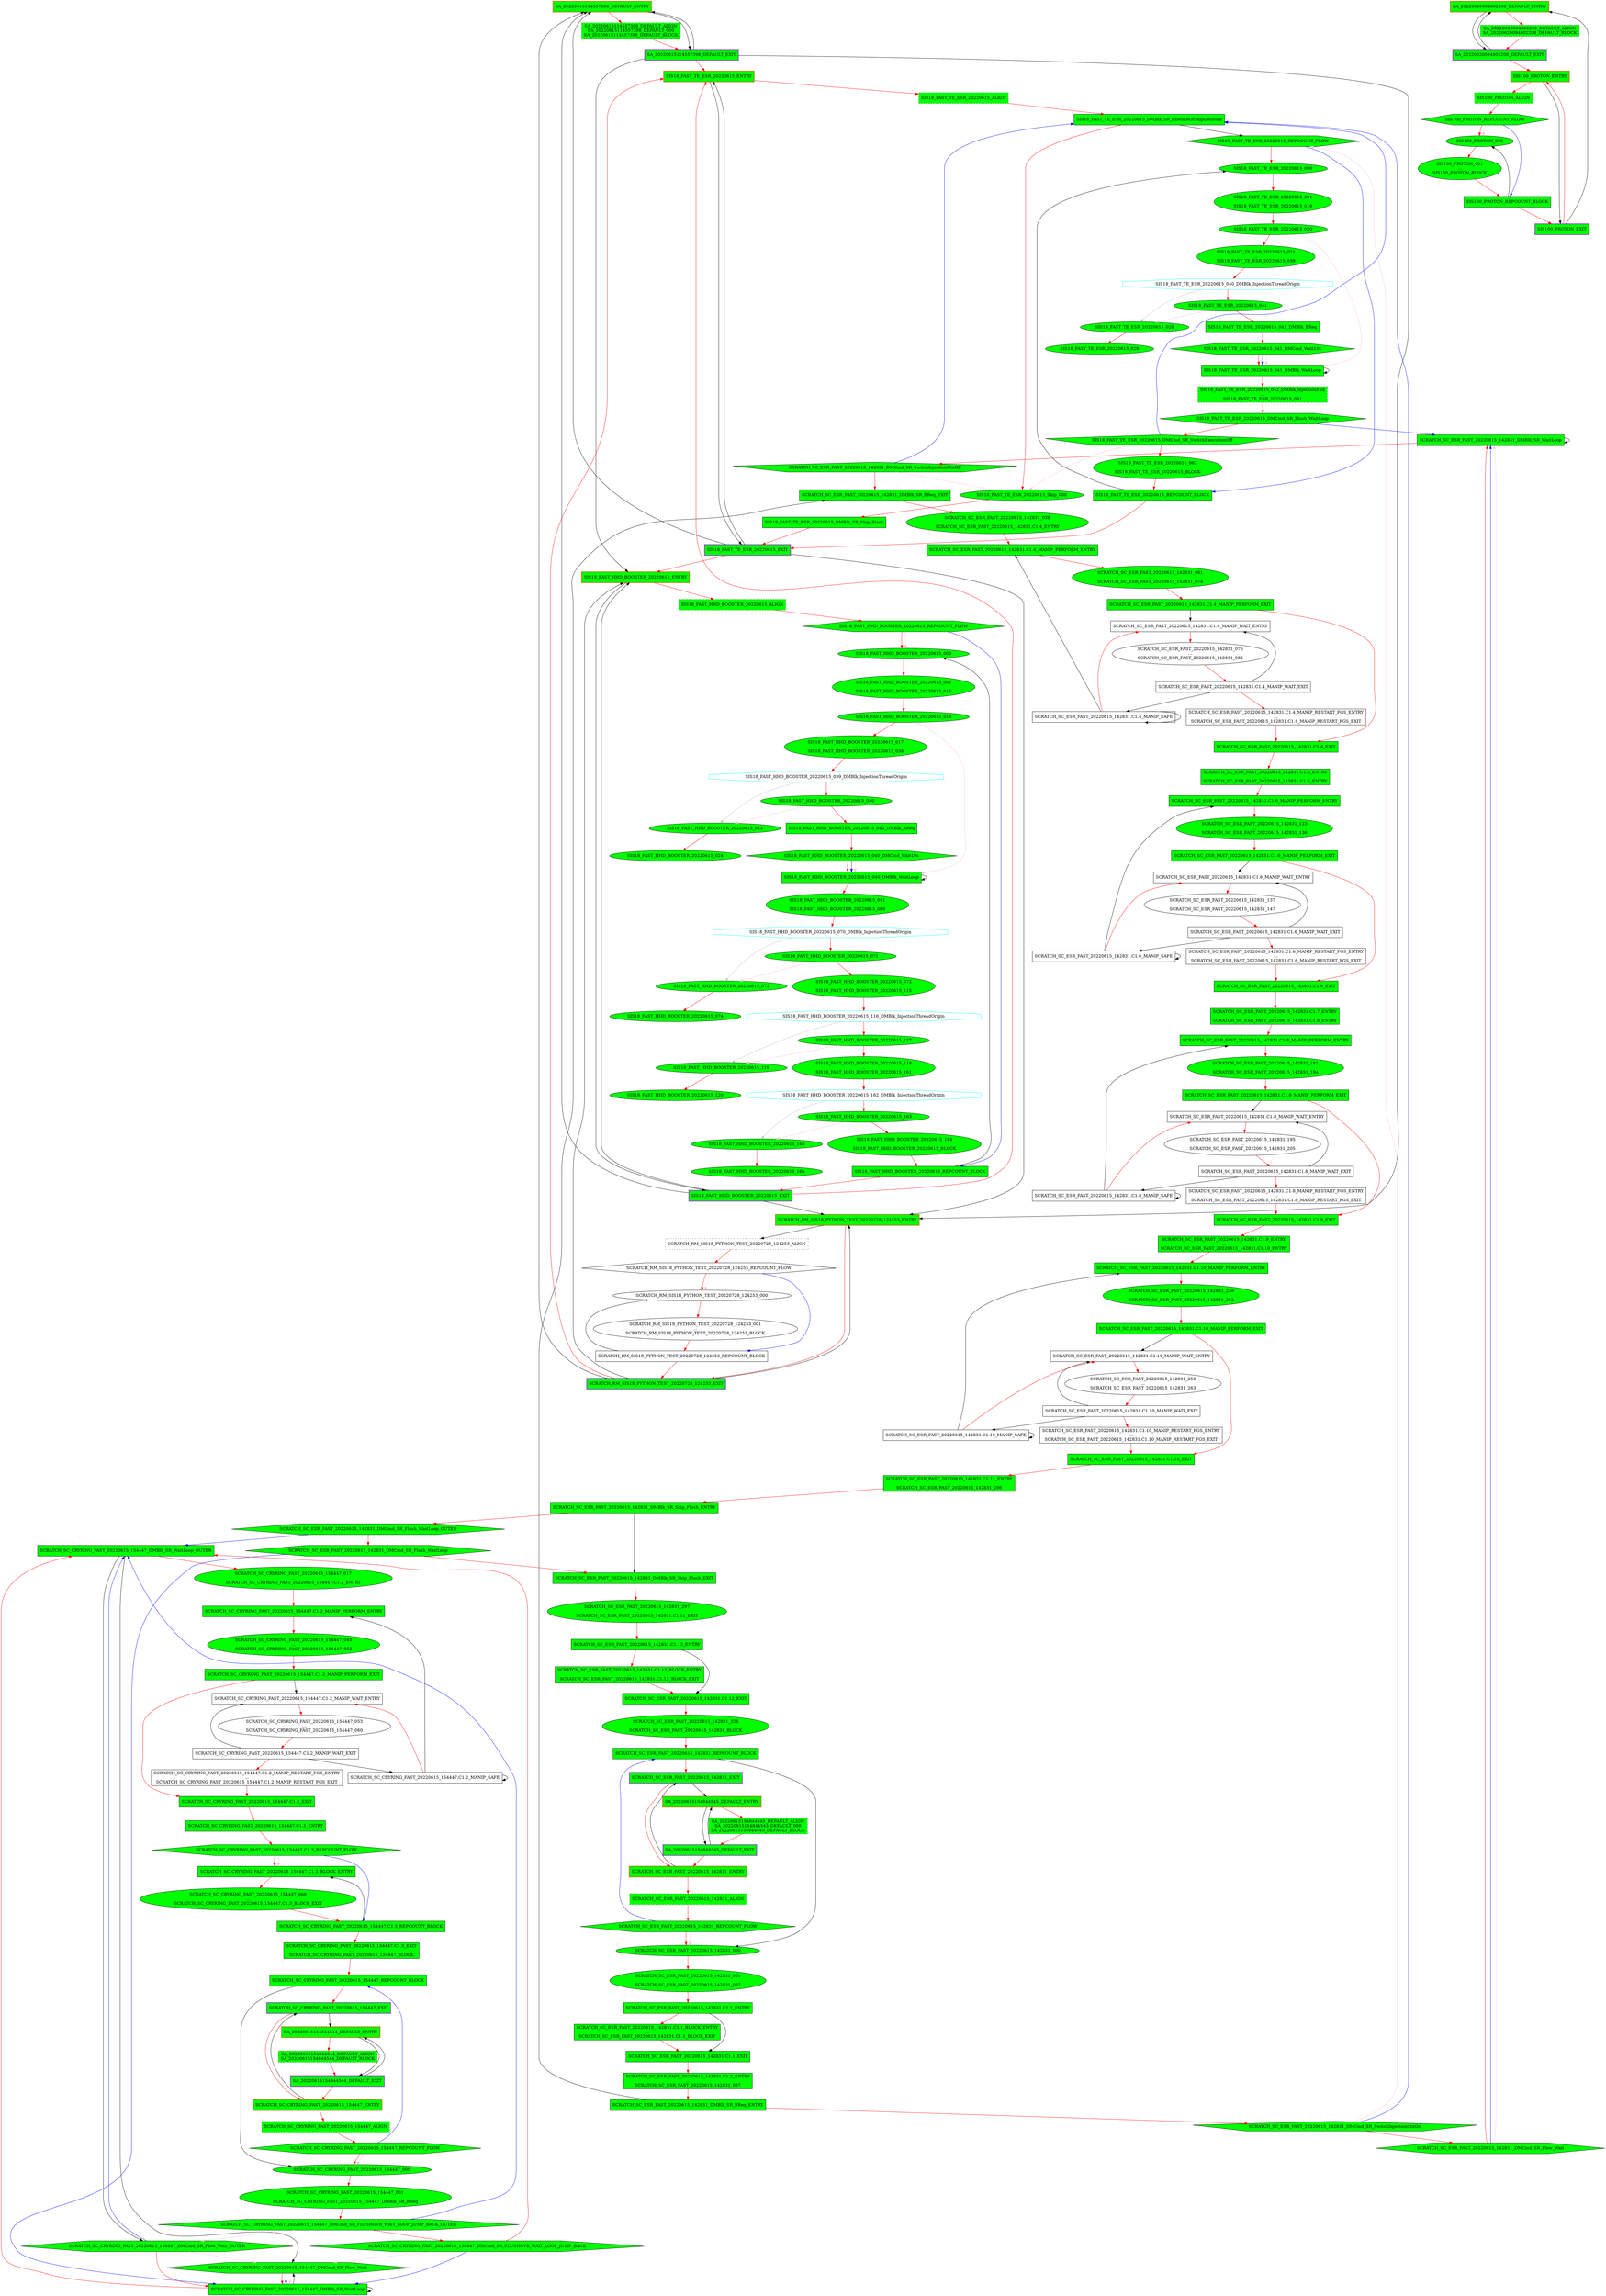digraph G {
graph [
name="-compact"
]
SA_20220615114557398_DEFAULT_ENTRY [beamproc=undefined, bpentry=false, bpexit=false, color=darkorange3, fillcolor=green, patentry=true, patexit=false, pattern=SA_20220615114557398_DEFAULT, penwidth=2, qhi=false, qil=false, qlo=true, shape=rectangle, style=filled, tperiod=10000, type=block];
SA_20220615114557398_DEFAULT_EXIT [beamproc=undefined, bpentry=false, bpexit=false, color=purple, fillcolor=green, patentry=false, patexit=true, pattern=SA_20220615114557398_DEFAULT, penwidth=2, qhi=false, qil=false, qlo=true, shape=rectangle, style=filled, tperiod=10000, type=block];
SA_20220615154844544_DEFAULT_ENTRY [beamproc=undefined, bpentry=false, bpexit=false, color=darkorange3, fillcolor=green, patentry=true, patexit=false, pattern=SA_20220615154844544_DEFAULT, penwidth=2, qhi=false, qil=false, qlo=true, shape=rectangle, style=filled, tperiod=10000, type=block];
SA_20220615154844544_DEFAULT_EXIT [beamproc=undefined, bpentry=false, bpexit=false, color=purple, fillcolor=green, patentry=false, patexit=true, pattern=SA_20220615154844544_DEFAULT, penwidth=2, qhi=false, qil=false, qlo=true, shape=rectangle, style=filled, tperiod=10000, type=block];
SA_20220615154844545_DEFAULT_ENTRY [beamproc=undefined, bpentry=false, bpexit=false, color=darkorange3, fillcolor=green, patentry=true, patexit=false, pattern=SA_20220615154844545_DEFAULT, penwidth=2, qhi=false, qil=false, qlo=true, shape=rectangle, style=filled, tperiod=10000, type=block];
SA_20220615154844545_DEFAULT_EXIT [beamproc=undefined, bpentry=false, bpexit=false, color=purple, fillcolor=green, patentry=false, patexit=true, pattern=SA_20220615154844545_DEFAULT, penwidth=2, qhi=false, qil=false, qlo=true, shape=rectangle, style=filled, tperiod=10000, type=block];
SA_20220620094802208_DEFAULT_ENTRY [beamproc=undefined, bpentry=false, bpexit=false, color=darkorange3, fillcolor=green, patentry=true, patexit=false, pattern=SA_20220620094802208_DEFAULT, penwidth=2, qhi=false, qil=false, qlo=true, shape=rectangle, style=filled, tperiod=10000, type=block];
SA_20220620094802208_DEFAULT_EXIT [beamproc=undefined, bpentry=false, bpexit=false, color=purple, fillcolor=green, patentry=false, patexit=true, pattern=SA_20220620094802208_DEFAULT, penwidth=2, qhi=false, qil=false, qlo=true, shape=rectangle, style=filled, tperiod=10000, type=block];
SCRATCH_RM_SIS18_PYTHON_TEST_20220728_124253_000 [beamin=0, beamproc=undefined, bpcstart=0, bpentry=false, bpexit=false, bpid=40, color=black, evtno=255, fid=1, fillcolor=white, gid=300, id="0x112c0ff000800a00", par="0x0000180000000000", patentry=false, patexit=false, pattern=SCRATCH_RM_SIS18_PYTHON_TEST_20220728_124253, reqnobeam=0, shape=oval, sid=8, style=filled, tef=0, toffs=0, type=tmsg, vacc=0];
SCRATCH_RM_SIS18_PYTHON_TEST_20220728_124253_ALIGN [beamproc=undefined, bpentry=false, bpexit=false, color=black, fillcolor=white, patentry=false, patexit=false, pattern=SCRATCH_RM_SIS18_PYTHON_TEST_20220728_124253, qhi=false, qil=false, qlo=false, shape=rectangle, style="dotted, filled", tperiod=10000, type=blockalign];
SCRATCH_RM_SIS18_PYTHON_TEST_20220728_124253_ENTRY [beamproc=undefined, bpentry=false, bpexit=false, color=darkorange3, fillcolor=green, patentry=true, patexit=false, pattern=SCRATCH_RM_SIS18_PYTHON_TEST_20220728_124253, penwidth=2, qhi=false, qil=false, qlo=true, shape=rectangle, style=filled, tperiod=10000, type=block];
SCRATCH_RM_SIS18_PYTHON_TEST_20220728_124253_EXIT [beamproc=undefined, bpentry=false, bpexit=false, color=purple, fillcolor=green, patentry=false, patexit=true, pattern=SCRATCH_RM_SIS18_PYTHON_TEST_20220728_124253, penwidth=2, qhi=false, qil=false, qlo=true, shape=rectangle, style=filled, tperiod=10000, type=block];
SCRATCH_RM_SIS18_PYTHON_TEST_20220728_124253_REPCOUNT_BLOCK [beamproc=undefined, bpentry=false, bpexit=false, color=black, fillcolor=white, patentry=false, patexit=false, pattern=SCRATCH_RM_SIS18_PYTHON_TEST_20220728_124253, qhi=false, qil=false, qlo=true, shape=rectangle, style=filled, tperiod=10000, type=block];
SCRATCH_RM_SIS18_PYTHON_TEST_20220728_124253_REPCOUNT_FLOW [beamproc=undefined, bpentry=false, bpexit=false, color=black, fillcolor=white, patentry=false, patexit=false, pattern=SCRATCH_RM_SIS18_PYTHON_TEST_20220728_124253, prio=0, shape=hexagon, style=filled, toffs=0, tvalid=0, type=flow];
"SCRATCH_SC_CRYRING_FAST_20220615_154447.C1.2_EXIT" [beamproc=undefined, bpentry=false, bpexit=false, color=black, fillcolor=green, patentry=false, patexit=false, pattern=SCRATCH_SC_CRYRING_FAST_20220615_154447, qhi=false, qil=false, qlo=false, shape=rectangle, style=filled, tperiod=10000, type=block];
"SCRATCH_SC_CRYRING_FAST_20220615_154447.C1.2_MANIP_PERFORM_ENTRY" [beamproc=undefined, bpentry=false, bpexit=false, color=black, fillcolor=green, patentry=false, patexit=false, pattern=SCRATCH_SC_CRYRING_FAST_20220615_154447, qhi=false, qil=false, qlo=false, shape=rectangle, style=filled, tperiod=10000, type=block];
"SCRATCH_SC_CRYRING_FAST_20220615_154447.C1.2_MANIP_PERFORM_EXIT" [beamproc=undefined, bpentry=false, bpexit=false, color=black, fillcolor=green, patentry=false, patexit=false, pattern=SCRATCH_SC_CRYRING_FAST_20220615_154447, qhi=false, qil=false, qlo=true, shape=rectangle, style=filled, tperiod=182000000, type=block];
"SCRATCH_SC_CRYRING_FAST_20220615_154447.C1.2_MANIP_SAFE" [beamproc=undefined, bpentry=false, bpexit=false, color=black, fillcolor=white, patentry=false, patexit=false, pattern=SCRATCH_SC_CRYRING_FAST_20220615_154447, qhi=false, qil=false, qlo=true, shape=rectangle, style=filled, tperiod=10000000, type=block];
"SCRATCH_SC_CRYRING_FAST_20220615_154447.C1.2_MANIP_WAIT_ENTRY" [beamproc=undefined, bpentry=false, bpexit=false, color=black, fillcolor=white, patentry=false, patexit=false, pattern=SCRATCH_SC_CRYRING_FAST_20220615_154447, qhi=false, qil=false, qlo=false, shape=rectangle, style=filled, tperiod=10000, type=block];
"SCRATCH_SC_CRYRING_FAST_20220615_154447.C1.2_MANIP_WAIT_EXIT" [beamproc=undefined, bpentry=false, bpexit=false, color=black, fillcolor=white, patentry=false, patexit=false, pattern=SCRATCH_SC_CRYRING_FAST_20220615_154447, qhi=false, qil=false, qlo=true, shape=rectangle, style=filled, tperiod=100000000, type=block];
"SCRATCH_SC_CRYRING_FAST_20220615_154447.C1.3_BLOCK_ENTRY" [beamproc=undefined, bpentry=false, bpexit=false, color=black, fillcolor=green, patentry=false, patexit=false, pattern=SCRATCH_SC_CRYRING_FAST_20220615_154447, qhi=false, qil=false, qlo=false, shape=rectangle, style=filled, tperiod=10000, type=block];
"SCRATCH_SC_CRYRING_FAST_20220615_154447.C1.3_ENTRY" [beamproc=undefined, bpentry=false, bpexit=false, color=black, fillcolor=green, patentry=false, patexit=false, pattern=SCRATCH_SC_CRYRING_FAST_20220615_154447, qhi=false, qil=false, qlo=false, shape=rectangle, style=filled, tperiod=10000, type=block];
"SCRATCH_SC_CRYRING_FAST_20220615_154447.C1.3_REPCOUNT_BLOCK" [beamproc=undefined, bpentry=false, bpexit=false, color=black, fillcolor=green, patentry=false, patexit=false, pattern=SCRATCH_SC_CRYRING_FAST_20220615_154447, qhi=false, qil=false, qlo=true, shape=rectangle, style=filled, tperiod=10000, type=block];
"SCRATCH_SC_CRYRING_FAST_20220615_154447.C1.3_REPCOUNT_FLOW" [beamproc=undefined, bpentry=false, bpexit=false, color=black, fillcolor=green, patentry=false, patexit=false, pattern=SCRATCH_SC_CRYRING_FAST_20220615_154447, prio=0, shape=hexagon, style=filled, toffs=0, tvalid=0, type=flow];
SCRATCH_SC_CRYRING_FAST_20220615_154447_000 [beamin=0, beamproc=undefined, bpcstart=0, bpentry=false, bpexit=false, bpid=9, color=black, evtno=259, fid=1, fillcolor=green, gid=203, id="0x10cb103000400240", par="0x00000c0000000000", patentry=false, patexit=false, pattern=SCRATCH_SC_CRYRING_FAST_20220615_154447, reqnobeam=0, shape=oval, sid=4, style=filled, tef=0, toffs=0, type=tmsg, vacc=0];
SCRATCH_SC_CRYRING_FAST_20220615_154447_ALIGN [beamproc=undefined, bpentry=false, bpexit=false, color=black, fillcolor=green, patentry=false, patexit=false, pattern=SCRATCH_SC_CRYRING_FAST_20220615_154447, qhi=false, qil=false, qlo=false, shape=rectangle, style="dotted, filled", tperiod=10000, type=blockalign];
SCRATCH_SC_CRYRING_FAST_20220615_154447_DMBlk_SR_WaitLoop [beamproc=undefined, bpentry=false, bpexit=false, color=black, fillcolor=green, patentry=false, patexit=false, pattern=SCRATCH_SC_CRYRING_FAST_20220615_154447, qhi=true, qil=true, qlo=true, shape=rectangle, style=filled, tperiod=10000, type=block];
SCRATCH_SC_CRYRING_FAST_20220615_154447_DMBlk_SR_WaitLoop_OUTER [beamproc=undefined, bpentry=false, bpexit=false, color=black, fillcolor=green, patentry=false, patexit=false, pattern=SCRATCH_SC_CRYRING_FAST_20220615_154447, qhi=true, qil=true, qlo=true, shape=rectangle, style=filled, tperiod=10000, type=block];
SCRATCH_SC_CRYRING_FAST_20220615_154447_DMCmd_SR_FLUSHOVR_WAIT_LOOP_JUMP_BACK [beamproc=undefined, bpentry=false, bpexit=false, color=black, fillcolor=green, patentry=false, patexit=false, pattern=SCRATCH_SC_CRYRING_FAST_20220615_154447, prio=2, qhi=true, qil=false, qlo=true, shape=hexagon, style=filled, toffs=0, tvalid=0, type=flush];
SCRATCH_SC_CRYRING_FAST_20220615_154447_DMCmd_SR_FLUSHOVR_WAIT_LOOP_JUMP_BACK_OUTER [beamproc=undefined, bpentry=false, bpexit=false, color=black, fillcolor=green, patentry=false, patexit=false, pattern=SCRATCH_SC_CRYRING_FAST_20220615_154447, prio=2, qhi=true, qil=false, qlo=true, shape=hexagon, style=filled, toffs=0, tvalid=0, type=flush];
SCRATCH_SC_CRYRING_FAST_20220615_154447_DMCmd_SR_Flow_Wait [beamproc=undefined, bpentry=false, bpexit=false, color=black, fillcolor=green, patentry=false, patexit=false, pattern=SCRATCH_SC_CRYRING_FAST_20220615_154447, prio=0, shape=hexagon, style=filled, toffs=0, tvalid=0, type=flow];
SCRATCH_SC_CRYRING_FAST_20220615_154447_DMCmd_SR_Flow_Wait_OUTER [beamproc=undefined, bpentry=false, bpexit=false, color=black, fillcolor=green, patentry=false, patexit=false, pattern=SCRATCH_SC_CRYRING_FAST_20220615_154447, prio=0, shape=hexagon, style=filled, toffs=0, tvalid=0, type=flow];
SCRATCH_SC_CRYRING_FAST_20220615_154447_ENTRY [beamproc=undefined, bpentry=false, bpexit=false, color=darkorange3, fillcolor=green, patentry=true, patexit=false, pattern=SCRATCH_SC_CRYRING_FAST_20220615_154447, penwidth=2, qhi=false, qil=false, qlo=true, shape=rectangle, style=filled, tperiod=10000, type=block];
SCRATCH_SC_CRYRING_FAST_20220615_154447_EXIT [beamproc=undefined, bpentry=false, bpexit=false, color=purple, fillcolor=green, patentry=false, patexit=true, pattern=SCRATCH_SC_CRYRING_FAST_20220615_154447, penwidth=2, qhi=false, qil=false, qlo=true, shape=rectangle, style=filled, tperiod=10000, type=block];
SCRATCH_SC_CRYRING_FAST_20220615_154447_REPCOUNT_BLOCK [beamproc=undefined, bpentry=false, bpexit=false, color=black, fillcolor=green, patentry=false, patexit=false, pattern=SCRATCH_SC_CRYRING_FAST_20220615_154447, qhi=false, qil=false, qlo=true, shape=rectangle, style=filled, tperiod=10000, type=block];
SCRATCH_SC_CRYRING_FAST_20220615_154447_REPCOUNT_FLOW [beamproc=undefined, bpentry=false, bpexit=false, color=black, fillcolor=green, patentry=false, patexit=false, pattern=SCRATCH_SC_CRYRING_FAST_20220615_154447, prio=0, shape=hexagon, style=filled, toffs=0, tvalid=0, type=flow];
"SCRATCH_SC_ESR_FAST_20220615_142831.C1.10_EXIT" [beamproc=undefined, bpentry=false, bpexit=false, color=black, fillcolor=green, patentry=false, patexit=false, pattern=SCRATCH_SC_ESR_FAST_20220615_142831, qhi=false, qil=false, qlo=false, shape=rectangle, style=filled, tperiod=10000, type=block];
"SCRATCH_SC_ESR_FAST_20220615_142831.C1.10_MANIP_PERFORM_ENTRY" [beamproc=undefined, bpentry=false, bpexit=false, color=black, fillcolor=green, patentry=false, patexit=false, pattern=SCRATCH_SC_ESR_FAST_20220615_142831, qhi=false, qil=false, qlo=false, shape=rectangle, style=filled, tperiod=10000, type=block];
"SCRATCH_SC_ESR_FAST_20220615_142831.C1.10_MANIP_PERFORM_EXIT" [beamproc=undefined, bpentry=false, bpexit=false, color=black, fillcolor=green, patentry=false, patexit=false, pattern=SCRATCH_SC_ESR_FAST_20220615_142831, qhi=false, qil=false, qlo=true, shape=rectangle, style=filled, tperiod=318000000, type=block];
"SCRATCH_SC_ESR_FAST_20220615_142831.C1.10_MANIP_SAFE" [beamproc=undefined, bpentry=false, bpexit=false, color=black, fillcolor=white, patentry=false, patexit=false, pattern=SCRATCH_SC_ESR_FAST_20220615_142831, qhi=false, qil=false, qlo=true, shape=rectangle, style=filled, tperiod=10000000, type=block];
"SCRATCH_SC_ESR_FAST_20220615_142831.C1.10_MANIP_WAIT_ENTRY" [beamproc=undefined, bpentry=false, bpexit=false, color=black, fillcolor=white, patentry=false, patexit=false, pattern=SCRATCH_SC_ESR_FAST_20220615_142831, qhi=false, qil=false, qlo=false, shape=rectangle, style=filled, tperiod=10000, type=block];
"SCRATCH_SC_ESR_FAST_20220615_142831.C1.10_MANIP_WAIT_EXIT" [beamproc=undefined, bpentry=false, bpexit=false, color=black, fillcolor=white, patentry=false, patexit=false, pattern=SCRATCH_SC_ESR_FAST_20220615_142831, qhi=false, qil=false, qlo=true, shape=rectangle, style=filled, tperiod=196000000, type=block];
"SCRATCH_SC_ESR_FAST_20220615_142831.C1.12_ENTRY" [beamproc=undefined, bpentry=false, bpexit=false, color=black, fillcolor=green, patentry=false, patexit=false, pattern=SCRATCH_SC_ESR_FAST_20220615_142831, qhi=false, qil=false, qlo=true, shape=rectangle, style=filled, tperiod=10000, type=block];
"SCRATCH_SC_ESR_FAST_20220615_142831.C1.12_EXIT" [beamproc=undefined, bpentry=false, bpexit=false, color=black, fillcolor=green, patentry=false, patexit=false, pattern=SCRATCH_SC_ESR_FAST_20220615_142831, qhi=false, qil=false, qlo=false, shape=rectangle, style=filled, tperiod=10000, type=block];
"SCRATCH_SC_ESR_FAST_20220615_142831.C1.1_ENTRY" [beamproc=undefined, bpentry=false, bpexit=false, color=black, fillcolor=green, patentry=false, patexit=false, pattern=SCRATCH_SC_ESR_FAST_20220615_142831, qhi=false, qil=false, qlo=true, shape=rectangle, style=filled, tperiod=20000000, type=block];
"SCRATCH_SC_ESR_FAST_20220615_142831.C1.1_EXIT" [beamproc=undefined, bpentry=false, bpexit=false, color=black, fillcolor=green, patentry=false, patexit=false, pattern=SCRATCH_SC_ESR_FAST_20220615_142831, qhi=false, qil=false, qlo=false, shape=rectangle, style=filled, tperiod=10000, type=block];
"SCRATCH_SC_ESR_FAST_20220615_142831.C1.4_EXIT" [beamproc=undefined, bpentry=false, bpexit=false, color=black, fillcolor=green, patentry=false, patexit=false, pattern=SCRATCH_SC_ESR_FAST_20220615_142831, qhi=false, qil=false, qlo=false, shape=rectangle, style=filled, tperiod=10000, type=block];
"SCRATCH_SC_ESR_FAST_20220615_142831.C1.4_MANIP_PERFORM_ENTRY" [beamproc=undefined, bpentry=false, bpexit=false, color=black, fillcolor=green, patentry=false, patexit=false, pattern=SCRATCH_SC_ESR_FAST_20220615_142831, qhi=false, qil=false, qlo=false, shape=rectangle, style=filled, tperiod=10000, type=block];
"SCRATCH_SC_ESR_FAST_20220615_142831.C1.4_MANIP_PERFORM_EXIT" [beamproc=undefined, bpentry=false, bpexit=false, color=black, fillcolor=green, patentry=false, patexit=false, pattern=SCRATCH_SC_ESR_FAST_20220615_142831, qhi=false, qil=false, qlo=true, shape=rectangle, style=filled, tperiod=318000000, type=block];
"SCRATCH_SC_ESR_FAST_20220615_142831.C1.4_MANIP_SAFE" [beamproc=undefined, bpentry=false, bpexit=false, color=black, fillcolor=white, patentry=false, patexit=false, pattern=SCRATCH_SC_ESR_FAST_20220615_142831, qhi=false, qil=false, qlo=true, shape=rectangle, style=filled, tperiod=10000000, type=block];
"SCRATCH_SC_ESR_FAST_20220615_142831.C1.4_MANIP_WAIT_ENTRY" [beamproc=undefined, bpentry=false, bpexit=false, color=black, fillcolor=white, patentry=false, patexit=false, pattern=SCRATCH_SC_ESR_FAST_20220615_142831, qhi=false, qil=false, qlo=false, shape=rectangle, style=filled, tperiod=10000, type=block];
"SCRATCH_SC_ESR_FAST_20220615_142831.C1.4_MANIP_WAIT_EXIT" [beamproc=undefined, bpentry=false, bpexit=false, color=black, fillcolor=white, patentry=false, patexit=false, pattern=SCRATCH_SC_ESR_FAST_20220615_142831, qhi=false, qil=false, qlo=true, shape=rectangle, style=filled, tperiod=196000000, type=block];
"SCRATCH_SC_ESR_FAST_20220615_142831.C1.6_EXIT" [beamproc=undefined, bpentry=false, bpexit=false, color=black, fillcolor=green, patentry=false, patexit=false, pattern=SCRATCH_SC_ESR_FAST_20220615_142831, qhi=false, qil=false, qlo=false, shape=rectangle, style=filled, tperiod=10000, type=block];
"SCRATCH_SC_ESR_FAST_20220615_142831.C1.6_MANIP_PERFORM_ENTRY" [beamproc=undefined, bpentry=false, bpexit=false, color=black, fillcolor=green, patentry=false, patexit=false, pattern=SCRATCH_SC_ESR_FAST_20220615_142831, qhi=false, qil=false, qlo=false, shape=rectangle, style=filled, tperiod=10000, type=block];
"SCRATCH_SC_ESR_FAST_20220615_142831.C1.6_MANIP_PERFORM_EXIT" [beamproc=undefined, bpentry=false, bpexit=false, color=black, fillcolor=green, patentry=false, patexit=false, pattern=SCRATCH_SC_ESR_FAST_20220615_142831, qhi=false, qil=false, qlo=true, shape=rectangle, style=filled, tperiod=318000000, type=block];
"SCRATCH_SC_ESR_FAST_20220615_142831.C1.6_MANIP_SAFE" [beamproc=undefined, bpentry=false, bpexit=false, color=black, fillcolor=white, patentry=false, patexit=false, pattern=SCRATCH_SC_ESR_FAST_20220615_142831, qhi=false, qil=false, qlo=true, shape=rectangle, style=filled, tperiod=10000000, type=block];
"SCRATCH_SC_ESR_FAST_20220615_142831.C1.6_MANIP_WAIT_ENTRY" [beamproc=undefined, bpentry=false, bpexit=false, color=black, fillcolor=white, patentry=false, patexit=false, pattern=SCRATCH_SC_ESR_FAST_20220615_142831, qhi=false, qil=false, qlo=false, shape=rectangle, style=filled, tperiod=10000, type=block];
"SCRATCH_SC_ESR_FAST_20220615_142831.C1.6_MANIP_WAIT_EXIT" [beamproc=undefined, bpentry=false, bpexit=false, color=black, fillcolor=white, patentry=false, patexit=false, pattern=SCRATCH_SC_ESR_FAST_20220615_142831, qhi=false, qil=false, qlo=true, shape=rectangle, style=filled, tperiod=196000000, type=block];
"SCRATCH_SC_ESR_FAST_20220615_142831.C1.8_EXIT" [beamproc=undefined, bpentry=false, bpexit=false, color=black, fillcolor=green, patentry=false, patexit=false, pattern=SCRATCH_SC_ESR_FAST_20220615_142831, qhi=false, qil=false, qlo=false, shape=rectangle, style=filled, tperiod=10000, type=block];
"SCRATCH_SC_ESR_FAST_20220615_142831.C1.8_MANIP_PERFORM_ENTRY" [beamproc=undefined, bpentry=false, bpexit=false, color=black, fillcolor=green, patentry=false, patexit=false, pattern=SCRATCH_SC_ESR_FAST_20220615_142831, qhi=false, qil=false, qlo=false, shape=rectangle, style=filled, tperiod=10000, type=block];
"SCRATCH_SC_ESR_FAST_20220615_142831.C1.8_MANIP_PERFORM_EXIT" [beamproc=undefined, bpentry=false, bpexit=false, color=black, fillcolor=green, patentry=false, patexit=false, pattern=SCRATCH_SC_ESR_FAST_20220615_142831, qhi=false, qil=false, qlo=true, shape=rectangle, style=filled, tperiod=318000000, type=block];
"SCRATCH_SC_ESR_FAST_20220615_142831.C1.8_MANIP_SAFE" [beamproc=undefined, bpentry=false, bpexit=false, color=black, fillcolor=white, patentry=false, patexit=false, pattern=SCRATCH_SC_ESR_FAST_20220615_142831, qhi=false, qil=false, qlo=true, shape=rectangle, style=filled, tperiod=10000000, type=block];
"SCRATCH_SC_ESR_FAST_20220615_142831.C1.8_MANIP_WAIT_ENTRY" [beamproc=undefined, bpentry=false, bpexit=false, color=black, fillcolor=white, patentry=false, patexit=false, pattern=SCRATCH_SC_ESR_FAST_20220615_142831, qhi=false, qil=false, qlo=false, shape=rectangle, style=filled, tperiod=10000, type=block];
"SCRATCH_SC_ESR_FAST_20220615_142831.C1.8_MANIP_WAIT_EXIT" [beamproc=undefined, bpentry=false, bpexit=false, color=black, fillcolor=white, patentry=false, patexit=false, pattern=SCRATCH_SC_ESR_FAST_20220615_142831, qhi=false, qil=false, qlo=true, shape=rectangle, style=filled, tperiod=196000000, type=block];
SCRATCH_SC_ESR_FAST_20220615_142831_000 [beamin=0, beamproc=undefined, bpcstart=0, bpentry=false, bpexit=false, bpid=32, color=black, evtno=255, fid=1, fillcolor=green, gid=340, id="0x11540ff000c00800", par="0x0000100000000000", patentry=false, patexit=false, pattern=SCRATCH_SC_ESR_FAST_20220615_142831, reqnobeam=0, shape=oval, sid=12, style=filled, tef=0, toffs=0, type=tmsg, vacc=0];
SCRATCH_SC_ESR_FAST_20220615_142831_ALIGN [beamproc=undefined, bpentry=false, bpexit=false, color=black, fillcolor=green, patentry=false, patexit=false, pattern=SCRATCH_SC_ESR_FAST_20220615_142831, qhi=false, qil=false, qlo=false, shape=rectangle, style="dotted, filled", tperiod=10000, type=blockalign];
SCRATCH_SC_ESR_FAST_20220615_142831_DMBlk_SR_BReq_ENTRY [beamproc=undefined, bpentry=false, bpexit=false, color=black, fillcolor=green, patentry=false, patexit=false, pattern=SCRATCH_SC_ESR_FAST_20220615_142831, qhi=false, qil=false, qlo=true, shape=rectangle, style=filled, tperiod=336020000, type=block];
SCRATCH_SC_ESR_FAST_20220615_142831_DMBlk_SR_BReq_EXIT [beamproc=undefined, bpentry=false, bpexit=false, color=black, fillcolor=green, patentry=false, patexit=false, pattern=SCRATCH_SC_ESR_FAST_20220615_142831, qhi=false, qil=false, qlo=false, shape=rectangle, style=filled, tperiod=10000, type=block];
SCRATCH_SC_ESR_FAST_20220615_142831_DMBlk_SR_Skip_Flush_ENTRY [beamproc=undefined, bpentry=false, bpexit=false, color=black, fillcolor=green, patentry=false, patexit=false, pattern=SCRATCH_SC_ESR_FAST_20220615_142831, qhi=false, qil=false, qlo=true, shape=rectangle, style=filled, tperiod=1667000000, type=block];
SCRATCH_SC_ESR_FAST_20220615_142831_DMBlk_SR_Skip_Flush_EXIT [beamproc=undefined, bpentry=false, bpexit=false, color=black, fillcolor=green, patentry=false, patexit=false, pattern=SCRATCH_SC_ESR_FAST_20220615_142831, qhi=false, qil=false, qlo=false, shape=rectangle, style=filled, tperiod=10000, type=block];
SCRATCH_SC_ESR_FAST_20220615_142831_DMBlk_SR_WaitLoop [beamproc=undefined, bpentry=false, bpexit=false, color=black, fillcolor=green, patentry=false, patexit=false, pattern=SCRATCH_SC_ESR_FAST_20220615_142831, qhi=true, qil=true, qlo=true, shape=rectangle, style=filled, tperiod=100000, type=block];
SCRATCH_SC_ESR_FAST_20220615_142831_DMCmd_SR_Flow_Wait [beamproc=undefined, bpentry=false, bpexit=false, color=black, fillcolor=green, patentry=false, patexit=false, pattern=SCRATCH_SC_ESR_FAST_20220615_142831, prio=0, shape=hexagon, style=filled, toffs=0, tvalid=0, type=flow];
SCRATCH_SC_ESR_FAST_20220615_142831_DMCmd_SR_Flush_WaitLoop [beamproc=undefined, bpentry=false, bpexit=false, color=black, fillcolor=green, patentry=false, patexit=false, pattern=SCRATCH_SC_ESR_FAST_20220615_142831, prio=1, qhi=false, qil=false, qlo=true, shape=hexagon, style=filled, toffs=0, tvalid=0, type=flush];
SCRATCH_SC_ESR_FAST_20220615_142831_DMCmd_SR_Flush_WaitLoop_OUTER [beamproc=undefined, bpentry=false, bpexit=false, color=black, fillcolor=green, patentry=false, patexit=false, pattern=SCRATCH_SC_ESR_FAST_20220615_142831, prio=1, qhi=false, qil=false, qlo=true, shape=hexagon, style=filled, toffs=0, tvalid=0, type=flush];
SCRATCH_SC_ESR_FAST_20220615_142831_DMCmd_SR_SwitchInjectionCtxOff [beamproc=undefined, bpentry=false, bpexit=false, color=black, fillcolor=green, patentry=false, patexit=false, pattern=SCRATCH_SC_ESR_FAST_20220615_142831, shape=pentagon, style=filled, toffs=0, type=switch];
SCRATCH_SC_ESR_FAST_20220615_142831_DMCmd_SR_SwitchInjectionCtxOn [beamproc=undefined, bpentry=false, bpexit=false, color=black, fillcolor=green, patentry=false, patexit=false, pattern=SCRATCH_SC_ESR_FAST_20220615_142831, shape=pentagon, style=filled, toffs=0, type=switch];
SCRATCH_SC_ESR_FAST_20220615_142831_ENTRY [beamproc=undefined, bpentry=false, bpexit=false, color=darkorange3, fillcolor=green, patentry=true, patexit=false, pattern=SCRATCH_SC_ESR_FAST_20220615_142831, penwidth=2, qhi=false, qil=false, qlo=true, shape=rectangle, style=filled, tperiod=10000, type=block];
SCRATCH_SC_ESR_FAST_20220615_142831_EXIT [beamproc=undefined, bpentry=false, bpexit=false, color=purple, fillcolor=green, patentry=false, patexit=true, pattern=SCRATCH_SC_ESR_FAST_20220615_142831, penwidth=2, qhi=false, qil=false, qlo=true, shape=rectangle, style=filled, tperiod=10000, type=block];
SCRATCH_SC_ESR_FAST_20220615_142831_REPCOUNT_BLOCK [beamproc=undefined, bpentry=false, bpexit=false, color=black, fillcolor=green, patentry=false, patexit=false, pattern=SCRATCH_SC_ESR_FAST_20220615_142831, qhi=false, qil=false, qlo=true, shape=rectangle, style=filled, tperiod=10000, type=block];
SCRATCH_SC_ESR_FAST_20220615_142831_REPCOUNT_FLOW [beamproc=undefined, bpentry=false, bpexit=false, color=black, fillcolor=green, patentry=false, patexit=false, pattern=SCRATCH_SC_ESR_FAST_20220615_142831, prio=0, shape=hexagon, style=filled, toffs=0, tvalid=0, type=flow];
SIS100_PROTON_000 [beamin=0, beamproc=undefined, bpcstart=0, bpentry=false, bpexit=false, bpid=6, color=black, evtno=259, fid=1, fillcolor=green, gid=310, id="0x1136103000100180", par="0x0000140000000000", patentry=false, patexit=false, pattern=SIS100_PROTON, reqnobeam=0, shape=oval, sid=1, style=filled, tef=0, toffs=0, type=tmsg, vacc=0];
SIS100_PROTON_ALIGN [beamproc=undefined, bpentry=false, bpexit=false, color=black, fillcolor=green, patentry=false, patexit=false, pattern=SIS100_PROTON, qhi=false, qil=false, qlo=false, shape=rectangle, style="dotted, filled", tperiod=10000, type=blockalign];
SIS100_PROTON_ENTRY [beamproc=undefined, bpentry=false, bpexit=false, color=darkorange3, fillcolor=green, patentry=true, patexit=false, pattern=SIS100_PROTON, penwidth=2, qhi=false, qil=false, qlo=true, shape=rectangle, style=filled, tperiod=10000, type=block];
SIS100_PROTON_EXIT [beamproc=undefined, bpentry=false, bpexit=false, color=purple, fillcolor=green, patentry=false, patexit=true, pattern=SIS100_PROTON, penwidth=2, qhi=false, qil=false, qlo=true, shape=rectangle, style=filled, tperiod=10000, type=block];
SIS100_PROTON_REPCOUNT_BLOCK [beamproc=undefined, bpentry=false, bpexit=false, color=black, fillcolor=green, patentry=false, patexit=false, pattern=SIS100_PROTON, qhi=false, qil=false, qlo=true, shape=rectangle, style=filled, tperiod=10000, type=block];
SIS100_PROTON_REPCOUNT_FLOW [beamproc=undefined, bpentry=false, bpexit=false, color=black, fillcolor=green, patentry=false, patexit=false, pattern=SIS100_PROTON, prio=0, shape=hexagon, style=filled, toffs=0, tvalid=0, type=flow];
SIS18_FAST_HHD_BOOSTER_20220615_000 [beamin=0, beamproc=undefined, bpcstart=0, bpentry=false, bpexit=false, bpid=22, color=black, evtno=255, fid=1, fillcolor=green, gid=300, id="0x112c0ff000600580", par="0x0000040000000000", patentry=false, patexit=false, pattern=SIS18_FAST_HHD_BOOSTER_20220615, reqnobeam=0, shape=oval, sid=6, style=filled, tef=0, toffs=0, type=tmsg, vacc=0];
SIS18_FAST_HHD_BOOSTER_20220615_016 [beamin=0, beamproc=undefined, bpcstart=0, bpentry=false, bpexit=false, bpid=1, color=black, evtno=350, fid=1, fillcolor=green, gid=300, id="0x112c15e000100059", par="0x0000040004122574", patentry=false, patexit=false, pattern=SIS18_FAST_HHD_BOOSTER_20220615, reqnobeam=1, shape=oval, sid=1, style=filled, tef=5460069, toffs=20000024, type=tmsg, vacc=9];
SIS18_FAST_HHD_BOOSTER_20220615_023 [beamin=1, beamproc=undefined, bpcstart=0, bpentry=false, bpexit=false, bpid=2, color=black, evtno=39, fid=1, fillcolor=green, gid=300, id="0x112c027800200080", par="0x0000040000000000", patentry=false, patexit=false, pattern=SIS18_FAST_HHD_BOOSTER_20220615, reqnobeam=0, shape=oval, sid=2, style=filled, tef=0, toffs=6770008, type=tmsg, vacc=0];
SIS18_FAST_HHD_BOOSTER_20220615_039_DMBlk_InjectionThreadOrigin [beamproc=undefined, bpentry=false, bpexit=false, color=cyan, fillcolor=white, patentry=false, patexit=false, pattern=SIS18_FAST_HHD_BOOSTER_20220615, shape=octagon, style=filled, toffs=19984, type=origin];
SIS18_FAST_HHD_BOOSTER_20220615_040 [beamin=1, beamproc=undefined, bpcstart=0, bpentry=false, bpexit=false, bpid=2, color=black, evtno=352, fid=1, fillcolor=green, gid=300, id="0x112c160800200099", par="0x0412216400000001", patentry=false, patexit=false, pattern=SIS18_FAST_HHD_BOOSTER_20220615, reqnobeam=1, shape=oval, sid=2, style=filled, tef=585333859, toffs=19992, type=tmsg, vacc=9];
SIS18_FAST_HHD_BOOSTER_20220615_040_DMBlk_BReq [beamproc=undefined, bpentry=false, bpexit=false, color=black, fillcolor=green, patentry=false, patexit=false, pattern=SIS18_FAST_HHD_BOOSTER_20220615, qhi=false, qil=false, qlo=false, shape=rectangle, style=filled, tperiod=20000, type=block];
SIS18_FAST_HHD_BOOSTER_20220615_040_DMBlk_WaitLoop [beamproc=undefined, bpentry=false, bpexit=false, color=black, fillcolor=green, patentry=false, patexit=false, pattern=SIS18_FAST_HHD_BOOSTER_20220615, qhi=true, qil=true, qlo=true, shape=rectangle, style=filled, tperiod=10000, type=block];
SIS18_FAST_HHD_BOOSTER_20220615_040_DMCmd_Wait10s [beamproc=undefined, bpentry=false, bpexit=false, color=black, fillcolor=green, patentry=false, patexit=false, pattern=SIS18_FAST_HHD_BOOSTER_20220615, prio=0, shape=hexagon, style=filled, toffs=0, tvalid=0, type=flow];
SIS18_FAST_HHD_BOOSTER_20220615_070_DMBlk_InjectionThreadOrigin [beamproc=undefined, bpentry=false, bpexit=false, color=cyan, fillcolor=white, patentry=false, patexit=false, pattern=SIS18_FAST_HHD_BOOSTER_20220615, shape=octagon, style=filled, toffs=378019992, type=origin];
SIS18_FAST_HHD_BOOSTER_20220615_071 [beamin=1, beamproc=undefined, bpcstart=0, bpentry=false, bpexit=false, bpid=7, color=black, evtno=354, fid=1, fillcolor=green, gid=300, id="0x112c1628003001d9", par="0x04122c5c00000001", patentry=false, patexit=false, pattern=SIS18_FAST_HHD_BOOSTER_20220615, reqnobeam=1, shape=oval, sid=3, style=filled, tef=4172776484, toffs=378020000, type=tmsg, vacc=9];
SIS18_FAST_HHD_BOOSTER_20220615_073 [beamin=1, beamproc=undefined, bpcstart=0, bpentry=false, bpexit=false, bpid=7, color=black, evtno=39, fid=1, fillcolor=green, gid=300, id="0x112c0278003001c0", par="0x0000040000000000", patentry=false, patexit=false, pattern=SIS18_FAST_HHD_BOOSTER_20220615, reqnobeam=0, shape=oval, sid=3, style=filled, tef=0, toffs=6770008, type=tmsg, vacc=0];
SIS18_FAST_HHD_BOOSTER_20220615_116_DMBlk_InjectionThreadOrigin [beamproc=undefined, bpentry=false, bpexit=false, color=cyan, fillcolor=white, patentry=false, patexit=false, pattern=SIS18_FAST_HHD_BOOSTER_20220615, shape=octagon, style=filled, toffs=818019992, type=origin];
SIS18_FAST_HHD_BOOSTER_20220615_117 [beamin=1, beamproc=undefined, bpcstart=0, bpentry=false, bpexit=false, bpid=12, color=black, evtno=354, fid=1, fillcolor=green, gid=300, id="0x112c162800400319", par="0x041235b400000001", patentry=false, patexit=false, pattern=SIS18_FAST_HHD_BOOSTER_20220615, reqnobeam=1, shape=oval, sid=4, style=filled, tef=2884235029, toffs=818020000, type=tmsg, vacc=9];
SIS18_FAST_HHD_BOOSTER_20220615_119 [beamin=1, beamproc=undefined, bpcstart=0, bpentry=false, bpexit=false, bpid=12, color=black, evtno=39, fid=1, fillcolor=green, gid=300, id="0x112c027800400300", par="0x0000040000000000", patentry=false, patexit=false, pattern=SIS18_FAST_HHD_BOOSTER_20220615, reqnobeam=0, shape=oval, sid=4, style=filled, tef=0, toffs=6770008, type=tmsg, vacc=0];
SIS18_FAST_HHD_BOOSTER_20220615_162_DMBlk_InjectionThreadOrigin [beamproc=undefined, bpentry=false, bpexit=false, color=cyan, fillcolor=white, patentry=false, patexit=false, pattern=SIS18_FAST_HHD_BOOSTER_20220615, shape=octagon, style=filled, toffs=1258019992, type=origin];
SIS18_FAST_HHD_BOOSTER_20220615_163 [beamin=1, beamproc=undefined, bpcstart=0, bpentry=false, bpexit=false, bpid=17, color=black, evtno=354, fid=1, fillcolor=green, gid=300, id="0x112c162800500459", par="0x04123f0c00000001", patentry=false, patexit=false, pattern=SIS18_FAST_HHD_BOOSTER_20220615, reqnobeam=1, shape=oval, sid=5, style=filled, tef=1229171316, toffs=1258020000, type=tmsg, vacc=9];
SIS18_FAST_HHD_BOOSTER_20220615_165 [beamin=1, beamproc=undefined, bpcstart=0, bpentry=false, bpexit=false, bpid=17, color=black, evtno=39, fid=1, fillcolor=green, gid=300, id="0x112c027800500440", par="0x0000040000000000", patentry=false, patexit=false, pattern=SIS18_FAST_HHD_BOOSTER_20220615, reqnobeam=0, shape=oval, sid=5, style=filled, tef=0, toffs=6770008, type=tmsg, vacc=0];
SIS18_FAST_HHD_BOOSTER_20220615_ALIGN [beamproc=undefined, bpentry=false, bpexit=false, color=black, fillcolor=green, patentry=false, patexit=false, pattern=SIS18_FAST_HHD_BOOSTER_20220615, qhi=false, qil=false, qlo=false, shape=rectangle, style="dotted, filled", tperiod=10000, type=blockalign];
SIS18_FAST_HHD_BOOSTER_20220615_ENTRY [beamproc=undefined, bpentry=false, bpexit=false, color=darkorange3, fillcolor=green, patentry=true, patexit=false, pattern=SIS18_FAST_HHD_BOOSTER_20220615, penwidth=2, qhi=false, qil=false, qlo=true, shape=rectangle, style=filled, tperiod=10000, type=block];
SIS18_FAST_HHD_BOOSTER_20220615_EXIT [beamproc=undefined, bpentry=false, bpexit=false, color=purple, fillcolor=green, patentry=false, patexit=true, pattern=SIS18_FAST_HHD_BOOSTER_20220615, penwidth=2, qhi=false, qil=false, qlo=true, shape=rectangle, style=filled, tperiod=10000, type=block];
SIS18_FAST_HHD_BOOSTER_20220615_REPCOUNT_BLOCK [beamproc=undefined, bpentry=false, bpexit=false, color=black, fillcolor=green, patentry=false, patexit=false, pattern=SIS18_FAST_HHD_BOOSTER_20220615, qhi=false, qil=false, qlo=true, shape=rectangle, style=filled, tperiod=10000, type=block];
SIS18_FAST_HHD_BOOSTER_20220615_REPCOUNT_FLOW [beamproc=undefined, bpentry=false, bpexit=false, color=black, fillcolor=green, patentry=false, patexit=false, pattern=SIS18_FAST_HHD_BOOSTER_20220615, prio=0, shape=hexagon, style=filled, toffs=0, tvalid=0, type=flow];
SIS18_FAST_TE_ESR_20220615_000 [beamin=0, beamproc=undefined, bpcstart=0, bpentry=false, bpexit=false, bpid=31, color=black, evtno=255, fid=1, fillcolor=green, gid=300, id="0x112c0ff0007007c0", par="0x0000080000000000", patentry=false, patexit=false, pattern=SIS18_FAST_TE_ESR_20220615, reqnobeam=0, shape=oval, sid=7, style=filled, tef=0, toffs=0, type=tmsg, vacc=0];
SIS18_FAST_TE_ESR_20220615_020 [beamin=0, beamproc=undefined, bpcstart=0, bpentry=false, bpexit=false, bpid=23, color=black, evtno=350, fid=1, fillcolor=green, gid=300, id="0x112c15e0007005d9", par="0x0000080004125494", patentry=false, patexit=false, pattern=SIS18_FAST_TE_ESR_20220615, reqnobeam=1, shape=oval, sid=7, style=filled, tef=3337244411, toffs=20000024, type=tmsg, vacc=9];
SIS18_FAST_TE_ESR_20220615_028 [beamin=1, beamproc=undefined, bpcstart=0, bpentry=false, bpexit=false, bpid=24, color=black, evtno=39, fid=1, fillcolor=green, gid=300, id="0x112c027800700600", par="0x0000080000000000", patentry=false, patexit=false, pattern=SIS18_FAST_TE_ESR_20220615, reqnobeam=0, shape=oval, sid=7, style=filled, tef=0, toffs=6770008, type=tmsg, vacc=0];
SIS18_FAST_TE_ESR_20220615_040_DMBlk_InjectionThreadOrigin [beamproc=undefined, bpentry=false, bpexit=false, color=cyan, fillcolor=white, patentry=false, patexit=false, pattern=SIS18_FAST_TE_ESR_20220615, shape=octagon, style=filled, toffs=19984, type=origin];
SIS18_FAST_TE_ESR_20220615_041 [beamin=1, beamproc=undefined, bpcstart=0, bpentry=false, bpexit=false, bpid=24, color=black, evtno=352, fid=1, fillcolor=green, gid=300, id="0x112c160800700619", par="0x0412515400000001", patentry=false, patexit=false, pattern=SIS18_FAST_TE_ESR_20220615, reqnobeam=1, shape=oval, sid=7, style=filled, tef=384376743, toffs=19992, type=tmsg, vacc=9];
SIS18_FAST_TE_ESR_20220615_041_DMBlk_BReq [beamproc=undefined, bpentry=false, bpexit=false, color=black, fillcolor=green, patentry=false, patexit=false, pattern=SIS18_FAST_TE_ESR_20220615, qhi=false, qil=false, qlo=false, shape=rectangle, style=filled, tperiod=20000, type=block];
SIS18_FAST_TE_ESR_20220615_041_DMBlk_WaitLoop [beamproc=undefined, bpentry=false, bpexit=false, color=black, fillcolor=green, patentry=false, patexit=false, pattern=SIS18_FAST_TE_ESR_20220615, qhi=true, qil=true, qlo=true, shape=rectangle, style=filled, tperiod=10000, type=block];
SIS18_FAST_TE_ESR_20220615_041_DMCmd_Wait10s [beamproc=undefined, bpentry=false, bpexit=false, color=black, fillcolor=green, patentry=false, patexit=false, pattern=SIS18_FAST_TE_ESR_20220615, prio=0, shape=hexagon, style=filled, toffs=0, tvalid=0, type=flow];
SIS18_FAST_TE_ESR_20220615_ALIGN [beamproc=undefined, bpentry=false, bpexit=false, color=black, fillcolor=green, patentry=false, patexit=false, pattern=SIS18_FAST_TE_ESR_20220615, qhi=false, qil=false, qlo=false, shape=rectangle, style="dotted, filled", tperiod=10000, type=blockalign];
SIS18_FAST_TE_ESR_20220615_DMBlk_SR_ExecuteOrSkipDecision [beamproc=undefined, bpentry=false, bpexit=false, color=black, fillcolor=green, patentry=false, patexit=false, pattern=SIS18_FAST_TE_ESR_20220615, qhi=false, qil=false, qlo=false, shape=rectangle, style=filled, tperiod=10000, type=block];
SIS18_FAST_TE_ESR_20220615_DMBlk_SR_Skip_Block [beamproc=undefined, bpentry=false, bpexit=false, color=black, fillcolor=green, patentry=false, patexit=false, pattern=SIS18_FAST_TE_ESR_20220615, qhi=false, qil=false, qlo=false, shape=rectangle, style=filled, tperiod=40000000, type=block];
SIS18_FAST_TE_ESR_20220615_DMCmd_SR_Flush_WaitLoop [beamproc=undefined, bpentry=false, bpexit=false, color=black, fillcolor=green, patentry=false, patexit=false, pattern=SIS18_FAST_TE_ESR_20220615, prio=1, qhi=false, qil=false, qlo=true, shape=hexagon, style=filled, toffs=399000000, tvalid=0, type=flush];
SIS18_FAST_TE_ESR_20220615_DMCmd_SR_SwitchExecutionOff [beamproc=undefined, bpentry=false, bpexit=false, color=black, fillcolor=green, patentry=false, patexit=false, pattern=SIS18_FAST_TE_ESR_20220615, shape=pentagon, style=filled, toffs=399000000, type=switch];
SIS18_FAST_TE_ESR_20220615_ENTRY [beamproc=undefined, bpentry=false, bpexit=false, color=darkorange3, fillcolor=green, patentry=true, patexit=false, pattern=SIS18_FAST_TE_ESR_20220615, penwidth=2, qhi=false, qil=false, qlo=true, shape=rectangle, style=filled, tperiod=10000, type=block];
SIS18_FAST_TE_ESR_20220615_EXIT [beamproc=undefined, bpentry=false, bpexit=false, color=purple, fillcolor=green, patentry=false, patexit=true, pattern=SIS18_FAST_TE_ESR_20220615, penwidth=2, qhi=false, qil=false, qlo=true, shape=rectangle, style=filled, tperiod=10000, type=block];
SIS18_FAST_TE_ESR_20220615_REPCOUNT_BLOCK [beamproc=undefined, bpentry=false, bpexit=false, color=black, fillcolor=green, patentry=false, patexit=false, pattern=SIS18_FAST_TE_ESR_20220615, qhi=false, qil=false, qlo=true, shape=rectangle, style=filled, tperiod=10000, type=block];
SIS18_FAST_TE_ESR_20220615_REPCOUNT_FLOW [beamproc=undefined, bpentry=false, bpexit=false, color=black, fillcolor=green, patentry=false, patexit=false, pattern=SIS18_FAST_TE_ESR_20220615, prio=0, shape=hexagon, style=filled, toffs=0, tvalid=0, type=flow];
SIS18_FAST_TE_ESR_20220615_Skip_000 [beamin=0, beamproc=undefined, bpcstart=0, bpentry=false, bpexit=false, bpid=0, color=black, evtno=255, fid=1, fillcolor=green, gid=300, id="0x112c0ff000000000", par="0x0000080000000000", patentry=false, patexit=false, pattern=SIS18_FAST_TE_ESR_20220615, reqnobeam=0, shape=oval, sid=0, style=filled, tef=0, toffs=20000, type=tmsg, vacc=0];
"SA_20220615114557398_DEFAULT_ALIGN
SA_20220615114557398_DEFAULT_000
SA_20220615114557398_DEFAULT_BLOCK" [color=black, fillcolor=green, pattern=SA_20220615114557398_DEFAULT, shape=rectangle, style="dotted, filled"];
"SA_20220615154844544_DEFAULT_ALIGN
SA_20220615154844544_DEFAULT_BLOCK" [color=black, fillcolor=green, pattern=SA_20220615154844544_DEFAULT, shape=rectangle, style="dotted, filled"];
"SA_20220615154844545_DEFAULT_ALIGN
SA_20220615154844545_DEFAULT_000
SA_20220615154844545_DEFAULT_BLOCK" [color=black, fillcolor=green, pattern=SA_20220615154844545_DEFAULT, shape=rectangle, style="dotted, filled"];
"SA_20220620094802208_DEFAULT_ALIGN
SA_20220620094802208_DEFAULT_BLOCK" [color=black, fillcolor=green, pattern=SA_20220620094802208_DEFAULT, shape=rectangle, style="dotted, filled"];
"SCRATCH_RM_SIS18_PYTHON_TEST_20220728_124253_001
...
SCRATCH_RM_SIS18_PYTHON_TEST_20220728_124253_BLOCK" [color=black, fillcolor=white, label="SCRATCH_RM_SIS18_PYTHON_TEST_20220728_124253_001
...
SCRATCH_RM_SIS18_PYTHON_TEST_20220728_124253_BLOCK", pattern=SCRATCH_RM_SIS18_PYTHON_TEST_20220728_124253, shape=oval, style=filled];
"SCRATCH_SC_CRYRING_FAST_20220615_154447_001
...
SCRATCH_SC_CRYRING_FAST_20220615_154447_DMBlk_SR_BReq" [color=black, fillcolor=green, label="SCRATCH_SC_CRYRING_FAST_20220615_154447_001
...
SCRATCH_SC_CRYRING_FAST_20220615_154447_DMBlk_SR_BReq", pattern=SCRATCH_SC_CRYRING_FAST_20220615_154447, shape=oval, style=filled];
"SCRATCH_SC_CRYRING_FAST_20220615_154447_017
...
SCRATCH_SC_CRYRING_FAST_20220615_154447.C1.2_ENTRY" [color=black, fillcolor=green, label="SCRATCH_SC_CRYRING_FAST_20220615_154447_017
...
SCRATCH_SC_CRYRING_FAST_20220615_154447.C1.2_ENTRY", pattern=SCRATCH_SC_CRYRING_FAST_20220615_154447, shape=oval, style=filled];
"SCRATCH_SC_CRYRING_FAST_20220615_154447.C1.2_MANIP_RESTART_FGS_ENTRY
...
SCRATCH_SC_CRYRING_FAST_20220615_154447.C1.2_MANIP_RESTART_FGS_EXIT" [color=black, fillcolor=white, label="SCRATCH_SC_CRYRING_FAST_20220615_154447.C1.2_MANIP_RESTART_FGS_ENTRY
...
SCRATCH_SC_CRYRING_FAST_20220615_154447.C1.2_MANIP_RESTART_FGS_EXIT", pattern=SCRATCH_SC_CRYRING_FAST_20220615_154447, shape=rectangle, style=filled];
"SCRATCH_SC_CRYRING_FAST_20220615_154447_066
...
SCRATCH_SC_CRYRING_FAST_20220615_154447.C1.3_BLOCK_EXIT" [color=black, fillcolor=green, label="SCRATCH_SC_CRYRING_FAST_20220615_154447_066
...
SCRATCH_SC_CRYRING_FAST_20220615_154447.C1.3_BLOCK_EXIT", pattern=SCRATCH_SC_CRYRING_FAST_20220615_154447, shape=oval, style=filled];
"SCRATCH_SC_CRYRING_FAST_20220615_154447.C1.3_EXIT
...
SCRATCH_SC_CRYRING_FAST_20220615_154447_BLOCK" [color=black, fillcolor=green, label="SCRATCH_SC_CRYRING_FAST_20220615_154447.C1.3_EXIT
...
SCRATCH_SC_CRYRING_FAST_20220615_154447_BLOCK", pattern=SCRATCH_SC_CRYRING_FAST_20220615_154447, shape=rectangle, style=filled];
"SCRATCH_SC_CRYRING_FAST_20220615_154447_045
...
SCRATCH_SC_CRYRING_FAST_20220615_154447_052" [color=black, fillcolor=green, label="SCRATCH_SC_CRYRING_FAST_20220615_154447_045
...
SCRATCH_SC_CRYRING_FAST_20220615_154447_052", pattern=SCRATCH_SC_CRYRING_FAST_20220615_154447, shape=oval, style=filled];
"SCRATCH_SC_CRYRING_FAST_20220615_154447_053
...
SCRATCH_SC_CRYRING_FAST_20220615_154447_060" [color=black, fillcolor=white, label="SCRATCH_SC_CRYRING_FAST_20220615_154447_053
...
SCRATCH_SC_CRYRING_FAST_20220615_154447_060", pattern=SCRATCH_SC_CRYRING_FAST_20220615_154447, shape=oval, style=filled];
"SCRATCH_SC_ESR_FAST_20220615_142831.C1.9_ENTRY
...
SCRATCH_SC_ESR_FAST_20220615_142831.C1.10_ENTRY" [color=black, fillcolor=green, label="SCRATCH_SC_ESR_FAST_20220615_142831.C1.9_ENTRY
...
SCRATCH_SC_ESR_FAST_20220615_142831.C1.10_ENTRY", pattern=SCRATCH_SC_ESR_FAST_20220615_142831, shape=rectangle, style=filled];
"SCRATCH_SC_ESR_FAST_20220615_142831.C1.10_MANIP_RESTART_FGS_ENTRY
...
SCRATCH_SC_ESR_FAST_20220615_142831.C1.10_MANIP_RESTART_FGS_EXIT" [color=black, fillcolor=white, label="SCRATCH_SC_ESR_FAST_20220615_142831.C1.10_MANIP_RESTART_FGS_ENTRY
...
SCRATCH_SC_ESR_FAST_20220615_142831.C1.10_MANIP_RESTART_FGS_EXIT", pattern=SCRATCH_SC_ESR_FAST_20220615_142831, shape=rectangle, style=filled];
"SCRATCH_SC_ESR_FAST_20220615_142831.C1.11_ENTRY
...
SCRATCH_SC_ESR_FAST_20220615_142831_296" [color=black, fillcolor=green, label="SCRATCH_SC_ESR_FAST_20220615_142831.C1.11_ENTRY
...
SCRATCH_SC_ESR_FAST_20220615_142831_296", pattern=SCRATCH_SC_ESR_FAST_20220615_142831, shape=rectangle, style=filled];
"SCRATCH_SC_ESR_FAST_20220615_142831_297
...
SCRATCH_SC_ESR_FAST_20220615_142831.C1.11_EXIT" [color=black, fillcolor=green, label="SCRATCH_SC_ESR_FAST_20220615_142831_297
...
SCRATCH_SC_ESR_FAST_20220615_142831.C1.11_EXIT", pattern=SCRATCH_SC_ESR_FAST_20220615_142831, shape=oval, style=filled];
"SCRATCH_SC_ESR_FAST_20220615_142831.C1.12_BLOCK_ENTRY
...
SCRATCH_SC_ESR_FAST_20220615_142831.C1.12_BLOCK_EXIT" [color=black, fillcolor=green, label="SCRATCH_SC_ESR_FAST_20220615_142831.C1.12_BLOCK_ENTRY
...
SCRATCH_SC_ESR_FAST_20220615_142831.C1.12_BLOCK_EXIT", pattern=SCRATCH_SC_ESR_FAST_20220615_142831, shape=rectangle, style=filled];
"SCRATCH_SC_ESR_FAST_20220615_142831.C1.1_BLOCK_ENTRY
...
SCRATCH_SC_ESR_FAST_20220615_142831.C1.1_BLOCK_EXIT" [color=black, fillcolor=green, label="SCRATCH_SC_ESR_FAST_20220615_142831.C1.1_BLOCK_ENTRY
...
SCRATCH_SC_ESR_FAST_20220615_142831.C1.1_BLOCK_EXIT", pattern=SCRATCH_SC_ESR_FAST_20220615_142831, shape=rectangle, style=filled];
"SCRATCH_SC_ESR_FAST_20220615_142831.C1.2_ENTRY
...
SCRATCH_SC_ESR_FAST_20220615_142831_037" [color=black, fillcolor=green, label="SCRATCH_SC_ESR_FAST_20220615_142831.C1.2_ENTRY
...
SCRATCH_SC_ESR_FAST_20220615_142831_037", pattern=SCRATCH_SC_ESR_FAST_20220615_142831, shape=rectangle, style=filled];
"SCRATCH_SC_ESR_FAST_20220615_142831_038
...
SCRATCH_SC_ESR_FAST_20220615_142831.C1.4_ENTRY" [color=black, fillcolor=green, label="SCRATCH_SC_ESR_FAST_20220615_142831_038
...
SCRATCH_SC_ESR_FAST_20220615_142831.C1.4_ENTRY", pattern=SCRATCH_SC_ESR_FAST_20220615_142831, shape=oval, style=filled];
"SCRATCH_SC_ESR_FAST_20220615_142831.C1.4_MANIP_RESTART_FGS_ENTRY
...
SCRATCH_SC_ESR_FAST_20220615_142831.C1.4_MANIP_RESTART_FGS_EXIT" [color=black, fillcolor=white, label="SCRATCH_SC_ESR_FAST_20220615_142831.C1.4_MANIP_RESTART_FGS_ENTRY
...
SCRATCH_SC_ESR_FAST_20220615_142831.C1.4_MANIP_RESTART_FGS_EXIT", pattern=SCRATCH_SC_ESR_FAST_20220615_142831, shape=rectangle, style=filled];
"SCRATCH_SC_ESR_FAST_20220615_142831.C1.5_ENTRY
...
SCRATCH_SC_ESR_FAST_20220615_142831.C1.6_ENTRY" [color=black, fillcolor=green, label="SCRATCH_SC_ESR_FAST_20220615_142831.C1.5_ENTRY
...
SCRATCH_SC_ESR_FAST_20220615_142831.C1.6_ENTRY", pattern=SCRATCH_SC_ESR_FAST_20220615_142831, shape=rectangle, style=filled];
"SCRATCH_SC_ESR_FAST_20220615_142831.C1.6_MANIP_RESTART_FGS_ENTRY
...
SCRATCH_SC_ESR_FAST_20220615_142831.C1.6_MANIP_RESTART_FGS_EXIT" [color=black, fillcolor=white, label="SCRATCH_SC_ESR_FAST_20220615_142831.C1.6_MANIP_RESTART_FGS_ENTRY
...
SCRATCH_SC_ESR_FAST_20220615_142831.C1.6_MANIP_RESTART_FGS_EXIT", pattern=SCRATCH_SC_ESR_FAST_20220615_142831, shape=rectangle, style=filled];
"SCRATCH_SC_ESR_FAST_20220615_142831.C1.7_ENTRY
...
SCRATCH_SC_ESR_FAST_20220615_142831.C1.8_ENTRY" [color=black, fillcolor=green, label="SCRATCH_SC_ESR_FAST_20220615_142831.C1.7_ENTRY
...
SCRATCH_SC_ESR_FAST_20220615_142831.C1.8_ENTRY", pattern=SCRATCH_SC_ESR_FAST_20220615_142831, shape=rectangle, style=filled];
"SCRATCH_SC_ESR_FAST_20220615_142831.C1.8_MANIP_RESTART_FGS_ENTRY
...
SCRATCH_SC_ESR_FAST_20220615_142831.C1.8_MANIP_RESTART_FGS_EXIT" [color=black, fillcolor=white, label="SCRATCH_SC_ESR_FAST_20220615_142831.C1.8_MANIP_RESTART_FGS_ENTRY
...
SCRATCH_SC_ESR_FAST_20220615_142831.C1.8_MANIP_RESTART_FGS_EXIT", pattern=SCRATCH_SC_ESR_FAST_20220615_142831, shape=rectangle, style=filled];
"SCRATCH_SC_ESR_FAST_20220615_142831_001
...
SCRATCH_SC_ESR_FAST_20220615_142831_007" [color=black, fillcolor=green, label="SCRATCH_SC_ESR_FAST_20220615_142831_001
...
SCRATCH_SC_ESR_FAST_20220615_142831_007", pattern=SCRATCH_SC_ESR_FAST_20220615_142831, shape=oval, style=filled];
"SCRATCH_SC_ESR_FAST_20220615_142831_061
...
SCRATCH_SC_ESR_FAST_20220615_142831_074" [color=black, fillcolor=green, label="SCRATCH_SC_ESR_FAST_20220615_142831_061
...
SCRATCH_SC_ESR_FAST_20220615_142831_074", pattern=SCRATCH_SC_ESR_FAST_20220615_142831, shape=oval, style=filled];
"SCRATCH_SC_ESR_FAST_20220615_142831_075
...
SCRATCH_SC_ESR_FAST_20220615_142831_085" [color=black, fillcolor=white, label="SCRATCH_SC_ESR_FAST_20220615_142831_075
...
SCRATCH_SC_ESR_FAST_20220615_142831_085", pattern=SCRATCH_SC_ESR_FAST_20220615_142831, shape=oval, style=filled];
"SCRATCH_SC_ESR_FAST_20220615_142831_123
...
SCRATCH_SC_ESR_FAST_20220615_142831_136" [color=black, fillcolor=green, label="SCRATCH_SC_ESR_FAST_20220615_142831_123
...
SCRATCH_SC_ESR_FAST_20220615_142831_136", pattern=SCRATCH_SC_ESR_FAST_20220615_142831, shape=oval, style=filled];
"SCRATCH_SC_ESR_FAST_20220615_142831_137
...
SCRATCH_SC_ESR_FAST_20220615_142831_147" [color=black, fillcolor=white, label="SCRATCH_SC_ESR_FAST_20220615_142831_137
...
SCRATCH_SC_ESR_FAST_20220615_142831_147", pattern=SCRATCH_SC_ESR_FAST_20220615_142831, shape=oval, style=filled];
"SCRATCH_SC_ESR_FAST_20220615_142831_181
...
SCRATCH_SC_ESR_FAST_20220615_142831_194" [color=black, fillcolor=green, label="SCRATCH_SC_ESR_FAST_20220615_142831_181
...
SCRATCH_SC_ESR_FAST_20220615_142831_194", pattern=SCRATCH_SC_ESR_FAST_20220615_142831, shape=oval, style=filled];
"SCRATCH_SC_ESR_FAST_20220615_142831_195
...
SCRATCH_SC_ESR_FAST_20220615_142831_205" [color=black, fillcolor=white, label="SCRATCH_SC_ESR_FAST_20220615_142831_195
...
SCRATCH_SC_ESR_FAST_20220615_142831_205", pattern=SCRATCH_SC_ESR_FAST_20220615_142831, shape=oval, style=filled];
"SCRATCH_SC_ESR_FAST_20220615_142831_239
...
SCRATCH_SC_ESR_FAST_20220615_142831_252" [color=black, fillcolor=green, label="SCRATCH_SC_ESR_FAST_20220615_142831_239
...
SCRATCH_SC_ESR_FAST_20220615_142831_252", pattern=SCRATCH_SC_ESR_FAST_20220615_142831, shape=oval, style=filled];
"SCRATCH_SC_ESR_FAST_20220615_142831_253
...
SCRATCH_SC_ESR_FAST_20220615_142831_263" [color=black, fillcolor=white, label="SCRATCH_SC_ESR_FAST_20220615_142831_253
...
SCRATCH_SC_ESR_FAST_20220615_142831_263", pattern=SCRATCH_SC_ESR_FAST_20220615_142831, shape=oval, style=filled];
"SCRATCH_SC_ESR_FAST_20220615_142831_338
...
SCRATCH_SC_ESR_FAST_20220615_142831_BLOCK" [color=black, fillcolor=green, label="SCRATCH_SC_ESR_FAST_20220615_142831_338
...
SCRATCH_SC_ESR_FAST_20220615_142831_BLOCK", pattern=SCRATCH_SC_ESR_FAST_20220615_142831, shape=oval, style=filled];
"SIS100_PROTON_001
...
SIS100_PROTON_BLOCK" [color=black, fillcolor=green, label="SIS100_PROTON_001
...
SIS100_PROTON_BLOCK", pattern=SIS100_PROTON, shape=oval, style=filled];
"SIS18_FAST_HHD_BOOSTER_20220615_001
...
SIS18_FAST_HHD_BOOSTER_20220615_015" [color=black, fillcolor=green, label="SIS18_FAST_HHD_BOOSTER_20220615_001
...
SIS18_FAST_HHD_BOOSTER_20220615_015", pattern=SIS18_FAST_HHD_BOOSTER_20220615, shape=oval, style=filled];
"SIS18_FAST_HHD_BOOSTER_20220615_017
...
SIS18_FAST_HHD_BOOSTER_20220615_038" [color=black, fillcolor=green, label="SIS18_FAST_HHD_BOOSTER_20220615_017
...
SIS18_FAST_HHD_BOOSTER_20220615_038", pattern=SIS18_FAST_HHD_BOOSTER_20220615, shape=oval, style=filled];
SIS18_FAST_HHD_BOOSTER_20220615_024 [color=black, fillcolor=green, label=SIS18_FAST_HHD_BOOSTER_20220615_024, pattern=SIS18_FAST_HHD_BOOSTER_20220615, shape=oval, style=filled];
"SIS18_FAST_HHD_BOOSTER_20220615_041
...
SIS18_FAST_HHD_BOOSTER_20220615_069" [color=black, fillcolor=green, label="SIS18_FAST_HHD_BOOSTER_20220615_041
...
SIS18_FAST_HHD_BOOSTER_20220615_069", pattern=SIS18_FAST_HHD_BOOSTER_20220615, shape=oval, style=filled];
"SIS18_FAST_HHD_BOOSTER_20220615_072
...
SIS18_FAST_HHD_BOOSTER_20220615_115" [color=black, fillcolor=green, label="SIS18_FAST_HHD_BOOSTER_20220615_072
...
SIS18_FAST_HHD_BOOSTER_20220615_115", pattern=SIS18_FAST_HHD_BOOSTER_20220615, shape=oval, style=filled];
SIS18_FAST_HHD_BOOSTER_20220615_074 [color=black, fillcolor=green, label=SIS18_FAST_HHD_BOOSTER_20220615_074, pattern=SIS18_FAST_HHD_BOOSTER_20220615, shape=oval, style=filled];
"SIS18_FAST_HHD_BOOSTER_20220615_118
...
SIS18_FAST_HHD_BOOSTER_20220615_161" [color=black, fillcolor=green, label="SIS18_FAST_HHD_BOOSTER_20220615_118
...
SIS18_FAST_HHD_BOOSTER_20220615_161", pattern=SIS18_FAST_HHD_BOOSTER_20220615, shape=oval, style=filled];
SIS18_FAST_HHD_BOOSTER_20220615_120 [color=black, fillcolor=green, label=SIS18_FAST_HHD_BOOSTER_20220615_120, pattern=SIS18_FAST_HHD_BOOSTER_20220615, shape=oval, style=filled];
"SIS18_FAST_HHD_BOOSTER_20220615_164
...
SIS18_FAST_HHD_BOOSTER_20220615_BLOCK" [color=black, fillcolor=green, label="SIS18_FAST_HHD_BOOSTER_20220615_164
...
SIS18_FAST_HHD_BOOSTER_20220615_BLOCK", pattern=SIS18_FAST_HHD_BOOSTER_20220615, shape=oval, style=filled];
SIS18_FAST_HHD_BOOSTER_20220615_166 [color=black, fillcolor=green, label=SIS18_FAST_HHD_BOOSTER_20220615_166, pattern=SIS18_FAST_HHD_BOOSTER_20220615, shape=oval, style=filled];
"SIS18_FAST_TE_ESR_20220615_001
...
SIS18_FAST_TE_ESR_20220615_019" [color=black, fillcolor=green, label="SIS18_FAST_TE_ESR_20220615_001
...
SIS18_FAST_TE_ESR_20220615_019", pattern=SIS18_FAST_TE_ESR_20220615, shape=oval, style=filled];
"SIS18_FAST_TE_ESR_20220615_021
...
SIS18_FAST_TE_ESR_20220615_039" [color=black, fillcolor=green, label="SIS18_FAST_TE_ESR_20220615_021
...
SIS18_FAST_TE_ESR_20220615_039", pattern=SIS18_FAST_TE_ESR_20220615, shape=oval, style=filled];
SIS18_FAST_TE_ESR_20220615_029 [color=black, fillcolor=green, label=SIS18_FAST_TE_ESR_20220615_029, pattern=SIS18_FAST_TE_ESR_20220615, shape=oval, style=filled];
"SIS18_FAST_TE_ESR_20220615_042_DMBlk_InjectionEnd
...
SIS18_FAST_TE_ESR_20220615_061" [color=black, fillcolor=green, label="SIS18_FAST_TE_ESR_20220615_042_DMBlk_InjectionEnd
...
SIS18_FAST_TE_ESR_20220615_061", pattern=SIS18_FAST_TE_ESR_20220615, shape=rectangle, style="dotted, filled"];
"SIS18_FAST_TE_ESR_20220615_062
...
SIS18_FAST_TE_ESR_20220615_BLOCK" [color=black, fillcolor=green, label="SIS18_FAST_TE_ESR_20220615_062
...
SIS18_FAST_TE_ESR_20220615_BLOCK", pattern=SIS18_FAST_TE_ESR_20220615, shape=oval, style=filled];
SCRATCH_SC_CRYRING_FAST_20220615_154447_REPCOUNT_FLOW->SCRATCH_SC_CRYRING_FAST_20220615_154447_000  [color=red, type=defdst];
SCRATCH_SC_CRYRING_FAST_20220615_154447_REPCOUNT_FLOW->SCRATCH_SC_CRYRING_FAST_20220615_154447_REPCOUNT_BLOCK  [color=blue, type=target];
SCRATCH_SC_CRYRING_FAST_20220615_154447_REPCOUNT_FLOW->SCRATCH_SC_CRYRING_FAST_20220615_154447_000  [color=pink, type=flowdst];
SCRATCH_SC_CRYRING_FAST_20220615_154447_DMCmd_SR_Flow_Wait->SCRATCH_SC_CRYRING_FAST_20220615_154447_DMBlk_SR_WaitLoop  [color=red, type=defdst];
SCRATCH_SC_CRYRING_FAST_20220615_154447_DMCmd_SR_Flow_Wait->SCRATCH_SC_CRYRING_FAST_20220615_154447_DMBlk_SR_WaitLoop  [color=blue, type=target];
SCRATCH_SC_CRYRING_FAST_20220615_154447_DMCmd_SR_Flow_Wait->SCRATCH_SC_CRYRING_FAST_20220615_154447_DMBlk_SR_WaitLoop  [color=pink, type=flowdst];
SCRATCH_SC_CRYRING_FAST_20220615_154447_ALIGN->SCRATCH_SC_CRYRING_FAST_20220615_154447_REPCOUNT_FLOW  [color=red, type=defdst];
SIS18_FAST_HHD_BOOSTER_20220615_116_DMBlk_InjectionThreadOrigin->SIS18_FAST_HHD_BOOSTER_20220615_117  [color=red, type=defdst];
SIS18_FAST_HHD_BOOSTER_20220615_116_DMBlk_InjectionThreadOrigin->SIS18_FAST_HHD_BOOSTER_20220615_119  [color=gray, type=origindst];
"SCRATCH_SC_CRYRING_FAST_20220615_154447.C1.3_REPCOUNT_FLOW"->"SCRATCH_SC_CRYRING_FAST_20220615_154447.C1.3_BLOCK_ENTRY"  [color=red, type=defdst];
"SCRATCH_SC_CRYRING_FAST_20220615_154447.C1.3_REPCOUNT_FLOW"->"SCRATCH_SC_CRYRING_FAST_20220615_154447.C1.3_REPCOUNT_BLOCK"  [color=blue, type=target];
"SCRATCH_SC_CRYRING_FAST_20220615_154447.C1.3_REPCOUNT_FLOW"->"SCRATCH_SC_CRYRING_FAST_20220615_154447.C1.3_BLOCK_ENTRY"  [color=pink, type=flowdst];
"SCRATCH_SC_CRYRING_FAST_20220615_154447.C1.3_ENTRY"->"SCRATCH_SC_CRYRING_FAST_20220615_154447.C1.3_REPCOUNT_FLOW"  [color=red, type=defdst];
SIS18_FAST_TE_ESR_20220615_Skip_000->SIS18_FAST_TE_ESR_20220615_DMBlk_SR_Skip_Block  [color=red, type=defdst];
SIS18_FAST_TE_ESR_20220615_REPCOUNT_FLOW->SIS18_FAST_TE_ESR_20220615_000  [color=red, type=defdst];
SIS18_FAST_TE_ESR_20220615_REPCOUNT_FLOW->SIS18_FAST_TE_ESR_20220615_REPCOUNT_BLOCK  [color=blue, type=target];
SIS18_FAST_TE_ESR_20220615_REPCOUNT_FLOW->SIS18_FAST_TE_ESR_20220615_000  [color=pink, type=flowdst];
SIS18_FAST_TE_ESR_20220615_DMCmd_SR_Flush_WaitLoop->SIS18_FAST_TE_ESR_20220615_DMCmd_SR_SwitchExecutionOff  [color=red, type=defdst];
SIS18_FAST_TE_ESR_20220615_DMCmd_SR_Flush_WaitLoop->SCRATCH_SC_ESR_FAST_20220615_142831_DMBlk_SR_WaitLoop  [color=blue, type=target];
SIS18_FAST_TE_ESR_20220615_DMCmd_SR_SwitchExecutionOff->SIS18_FAST_TE_ESR_20220615_DMBlk_SR_ExecuteOrSkipDecision  [color=blue, type=target];
SIS18_FAST_TE_ESR_20220615_DMCmd_SR_SwitchExecutionOff->SIS18_FAST_TE_ESR_20220615_Skip_000  [color=pink, type=switchdst];
SIS18_FAST_TE_ESR_20220615_DMBlk_SR_Skip_Block->SIS18_FAST_TE_ESR_20220615_EXIT  [color=red, type=defdst];
SIS18_FAST_TE_ESR_20220615_ALIGN->SIS18_FAST_TE_ESR_20220615_DMBlk_SR_ExecuteOrSkipDecision  [color=red, type=defdst];
SIS18_FAST_HHD_BOOSTER_20220615_016->SIS18_FAST_HHD_BOOSTER_20220615_040_DMBlk_WaitLoop  [color=pink, type=dynpar0];
SIS18_FAST_HHD_BOOSTER_20220615_040_DMCmd_Wait10s->SIS18_FAST_HHD_BOOSTER_20220615_040_DMBlk_WaitLoop  [color=red, type=defdst];
SIS18_FAST_HHD_BOOSTER_20220615_040_DMCmd_Wait10s->SIS18_FAST_HHD_BOOSTER_20220615_040_DMBlk_WaitLoop  [color=blue, type=target];
SIS18_FAST_HHD_BOOSTER_20220615_040_DMCmd_Wait10s->SIS18_FAST_HHD_BOOSTER_20220615_040_DMBlk_WaitLoop  [color=pink, type=flowdst];
SCRATCH_SC_CRYRING_FAST_20220615_154447_DMCmd_SR_FLUSHOVR_WAIT_LOOP_JUMP_BACK->SCRATCH_SC_CRYRING_FAST_20220615_154447_DMBlk_SR_WaitLoop_OUTER  [color=red, type=defdst];
SCRATCH_SC_CRYRING_FAST_20220615_154447_DMCmd_SR_FLUSHOVR_WAIT_LOOP_JUMP_BACK->SCRATCH_SC_CRYRING_FAST_20220615_154447_DMBlk_SR_WaitLoop  [color=blue, type=target];
SCRATCH_SC_CRYRING_FAST_20220615_154447_DMCmd_SR_FLUSHOVR_WAIT_LOOP_JUMP_BACK->SCRATCH_SC_CRYRING_FAST_20220615_154447_DMCmd_SR_Flow_Wait  [color=pink, type=flushovr];
SCRATCH_RM_SIS18_PYTHON_TEST_20220728_124253_REPCOUNT_FLOW->SCRATCH_RM_SIS18_PYTHON_TEST_20220728_124253_000  [color=red, type=defdst];
SCRATCH_RM_SIS18_PYTHON_TEST_20220728_124253_REPCOUNT_FLOW->SCRATCH_RM_SIS18_PYTHON_TEST_20220728_124253_REPCOUNT_BLOCK  [color=blue, type=target];
SCRATCH_RM_SIS18_PYTHON_TEST_20220728_124253_REPCOUNT_FLOW->SCRATCH_RM_SIS18_PYTHON_TEST_20220728_124253_000  [color=pink, type=flowdst];
"SCRATCH_SC_CRYRING_FAST_20220615_154447.C1.2_EXIT"->"SCRATCH_SC_CRYRING_FAST_20220615_154447.C1.3_ENTRY"  [color=red, type=defdst];
SIS18_FAST_HHD_BOOSTER_20220615_070_DMBlk_InjectionThreadOrigin->SIS18_FAST_HHD_BOOSTER_20220615_071  [color=red, type=defdst];
SIS18_FAST_HHD_BOOSTER_20220615_070_DMBlk_InjectionThreadOrigin->SIS18_FAST_HHD_BOOSTER_20220615_073  [color=gray, type=origindst];
SIS100_PROTON_ALIGN->SIS100_PROTON_REPCOUNT_FLOW  [color=red, type=defdst];
SIS18_FAST_HHD_BOOSTER_20220615_071->SIS18_FAST_HHD_BOOSTER_20220615_073  [color=pink, type=dynpar1];
SIS18_FAST_HHD_BOOSTER_20220615_040_DMBlk_BReq->SIS18_FAST_HHD_BOOSTER_20220615_040_DMCmd_Wait10s  [color=red, type=defdst];
SIS18_FAST_HHD_BOOSTER_20220615_040->SIS18_FAST_HHD_BOOSTER_20220615_040_DMBlk_BReq  [color=red, type=defdst];
SIS18_FAST_HHD_BOOSTER_20220615_040->SIS18_FAST_HHD_BOOSTER_20220615_023  [color=pink, type=dynpar1];
SIS18_FAST_TE_ESR_20220615_041_DMCmd_Wait10s->SIS18_FAST_TE_ESR_20220615_041_DMBlk_WaitLoop  [color=red, type=defdst];
SIS18_FAST_TE_ESR_20220615_041_DMCmd_Wait10s->SIS18_FAST_TE_ESR_20220615_041_DMBlk_WaitLoop  [color=blue, type=target];
SIS18_FAST_TE_ESR_20220615_041_DMCmd_Wait10s->SIS18_FAST_TE_ESR_20220615_041_DMBlk_WaitLoop  [color=pink, type=flowdst];
SIS18_FAST_HHD_BOOSTER_20220615_ALIGN->SIS18_FAST_HHD_BOOSTER_20220615_REPCOUNT_FLOW  [color=red, type=defdst];
SIS18_FAST_TE_ESR_20220615_020->SIS18_FAST_TE_ESR_20220615_041_DMBlk_WaitLoop  [color=pink, type=dynpar0];
SCRATCH_RM_SIS18_PYTHON_TEST_20220728_124253_ALIGN->SCRATCH_RM_SIS18_PYTHON_TEST_20220728_124253_REPCOUNT_FLOW  [color=red, type=defdst];
SIS18_FAST_TE_ESR_20220615_040_DMBlk_InjectionThreadOrigin->SIS18_FAST_TE_ESR_20220615_041  [color=red, type=defdst];
SIS18_FAST_TE_ESR_20220615_040_DMBlk_InjectionThreadOrigin->SIS18_FAST_TE_ESR_20220615_028  [color=gray, type=origindst];
SIS18_FAST_HHD_BOOSTER_20220615_117->SIS18_FAST_HHD_BOOSTER_20220615_119  [color=pink, type=dynpar1];
SIS18_FAST_HHD_BOOSTER_20220615_039_DMBlk_InjectionThreadOrigin->SIS18_FAST_HHD_BOOSTER_20220615_040  [color=red, type=defdst];
SIS18_FAST_HHD_BOOSTER_20220615_039_DMBlk_InjectionThreadOrigin->SIS18_FAST_HHD_BOOSTER_20220615_023  [color=gray, type=origindst];
SIS18_FAST_HHD_BOOSTER_20220615_162_DMBlk_InjectionThreadOrigin->SIS18_FAST_HHD_BOOSTER_20220615_163  [color=red, type=defdst];
SIS18_FAST_HHD_BOOSTER_20220615_162_DMBlk_InjectionThreadOrigin->SIS18_FAST_HHD_BOOSTER_20220615_165  [color=gray, type=origindst];
SCRATCH_SC_ESR_FAST_20220615_142831_DMCmd_SR_Flush_WaitLoop_OUTER->SCRATCH_SC_ESR_FAST_20220615_142831_DMCmd_SR_Flush_WaitLoop  [color=red, type=defdst];
SCRATCH_SC_ESR_FAST_20220615_142831_DMCmd_SR_Flush_WaitLoop_OUTER->SCRATCH_SC_CRYRING_FAST_20220615_154447_DMBlk_SR_WaitLoop_OUTER  [color=blue, type=target];
SIS18_FAST_HHD_BOOSTER_20220615_163->SIS18_FAST_HHD_BOOSTER_20220615_165  [color=pink, type=dynpar1];
SCRATCH_SC_CRYRING_FAST_20220615_154447_DMCmd_SR_FLUSHOVR_WAIT_LOOP_JUMP_BACK_OUTER->SCRATCH_SC_CRYRING_FAST_20220615_154447_DMCmd_SR_FLUSHOVR_WAIT_LOOP_JUMP_BACK  [color=red, type=defdst];
SCRATCH_SC_CRYRING_FAST_20220615_154447_DMCmd_SR_FLUSHOVR_WAIT_LOOP_JUMP_BACK_OUTER->SCRATCH_SC_CRYRING_FAST_20220615_154447_DMBlk_SR_WaitLoop_OUTER  [color=blue, type=target];
SCRATCH_SC_CRYRING_FAST_20220615_154447_DMCmd_SR_FLUSHOVR_WAIT_LOOP_JUMP_BACK_OUTER->SCRATCH_SC_CRYRING_FAST_20220615_154447_DMCmd_SR_Flow_Wait_OUTER  [color=pink, type=flushovr];
SIS18_FAST_HHD_BOOSTER_20220615_REPCOUNT_FLOW->SIS18_FAST_HHD_BOOSTER_20220615_000  [color=red, type=defdst];
SIS18_FAST_HHD_BOOSTER_20220615_REPCOUNT_FLOW->SIS18_FAST_HHD_BOOSTER_20220615_REPCOUNT_BLOCK  [color=blue, type=target];
SIS18_FAST_HHD_BOOSTER_20220615_REPCOUNT_FLOW->SIS18_FAST_HHD_BOOSTER_20220615_000  [color=pink, type=flowdst];
SIS18_FAST_TE_ESR_20220615_041->SIS18_FAST_TE_ESR_20220615_041_DMBlk_BReq  [color=red, type=defdst];
SIS18_FAST_TE_ESR_20220615_041->SIS18_FAST_TE_ESR_20220615_028  [color=pink, type=dynpar1];
SCRATCH_SC_CRYRING_FAST_20220615_154447_DMCmd_SR_Flow_Wait_OUTER->SCRATCH_SC_CRYRING_FAST_20220615_154447_DMBlk_SR_WaitLoop  [color=red, type=defdst];
SCRATCH_SC_CRYRING_FAST_20220615_154447_DMCmd_SR_Flow_Wait_OUTER->SCRATCH_SC_CRYRING_FAST_20220615_154447_DMBlk_SR_WaitLoop_OUTER  [color=blue, type=target];
SCRATCH_SC_CRYRING_FAST_20220615_154447_DMCmd_SR_Flow_Wait_OUTER->SCRATCH_SC_CRYRING_FAST_20220615_154447_DMCmd_SR_Flow_Wait  [color=pink, type=flowdst];
SIS18_FAST_TE_ESR_20220615_041_DMBlk_BReq->SIS18_FAST_TE_ESR_20220615_041_DMCmd_Wait10s  [color=red, type=defdst];
SCRATCH_SC_ESR_FAST_20220615_142831_DMCmd_SR_Flow_Wait->SCRATCH_SC_ESR_FAST_20220615_142831_DMBlk_SR_WaitLoop  [color=red, type=defdst];
SCRATCH_SC_ESR_FAST_20220615_142831_DMCmd_SR_Flow_Wait->SCRATCH_SC_ESR_FAST_20220615_142831_DMBlk_SR_WaitLoop  [color=blue, type=target];
SCRATCH_SC_ESR_FAST_20220615_142831_DMCmd_SR_Flow_Wait->SCRATCH_SC_ESR_FAST_20220615_142831_DMBlk_SR_WaitLoop  [color=pink, type=flowdst];
SCRATCH_SC_ESR_FAST_20220615_142831_REPCOUNT_FLOW->SCRATCH_SC_ESR_FAST_20220615_142831_000  [color=red, type=defdst];
SCRATCH_SC_ESR_FAST_20220615_142831_REPCOUNT_FLOW->SCRATCH_SC_ESR_FAST_20220615_142831_REPCOUNT_BLOCK  [color=blue, type=target];
SCRATCH_SC_ESR_FAST_20220615_142831_REPCOUNT_FLOW->SCRATCH_SC_ESR_FAST_20220615_142831_000  [color=pink, type=flowdst];
SCRATCH_SC_ESR_FAST_20220615_142831_ALIGN->SCRATCH_SC_ESR_FAST_20220615_142831_REPCOUNT_FLOW  [color=red, type=defdst];
SCRATCH_SC_ESR_FAST_20220615_142831_DMCmd_SR_Flush_WaitLoop->SCRATCH_SC_ESR_FAST_20220615_142831_DMBlk_SR_Skip_Flush_EXIT  [color=red, type=defdst];
SCRATCH_SC_ESR_FAST_20220615_142831_DMCmd_SR_Flush_WaitLoop->SCRATCH_SC_CRYRING_FAST_20220615_154447_DMBlk_SR_WaitLoop  [color=blue, type=target];
SCRATCH_SC_ESR_FAST_20220615_142831_DMCmd_SR_SwitchInjectionCtxOff->SCRATCH_SC_ESR_FAST_20220615_142831_DMBlk_SR_BReq_EXIT  [color=red, type=defdst];
SCRATCH_SC_ESR_FAST_20220615_142831_DMCmd_SR_SwitchInjectionCtxOff->SIS18_FAST_TE_ESR_20220615_DMBlk_SR_ExecuteOrSkipDecision  [color=blue, type=target];
SCRATCH_SC_ESR_FAST_20220615_142831_DMCmd_SR_SwitchInjectionCtxOff->SIS18_FAST_TE_ESR_20220615_Skip_000  [color=pink, type=switchdst];
SCRATCH_SC_ESR_FAST_20220615_142831_DMCmd_SR_SwitchInjectionCtxOn->SCRATCH_SC_ESR_FAST_20220615_142831_DMCmd_SR_Flow_Wait  [color=red, type=defdst];
SCRATCH_SC_ESR_FAST_20220615_142831_DMCmd_SR_SwitchInjectionCtxOn->SIS18_FAST_TE_ESR_20220615_DMBlk_SR_ExecuteOrSkipDecision  [color=blue, type=target];
SCRATCH_SC_ESR_FAST_20220615_142831_DMCmd_SR_SwitchInjectionCtxOn->SIS18_FAST_TE_ESR_20220615_REPCOUNT_FLOW  [color=pink, type=switchdst];
SIS100_PROTON_REPCOUNT_FLOW->SIS100_PROTON_000  [color=red, type=defdst];
SIS100_PROTON_REPCOUNT_FLOW->SIS100_PROTON_REPCOUNT_BLOCK  [color=blue, type=target];
SIS100_PROTON_REPCOUNT_FLOW->SIS100_PROTON_000  [color=pink, type=flowdst];
SCRATCH_SC_CRYRING_FAST_20220615_154447_DMBlk_SR_WaitLoop_OUTER->SCRATCH_SC_CRYRING_FAST_20220615_154447_DMCmd_SR_Flow_Wait  [color=black, type=altdst];
SCRATCH_SC_CRYRING_FAST_20220615_154447_DMBlk_SR_WaitLoop_OUTER->SCRATCH_SC_CRYRING_FAST_20220615_154447_DMCmd_SR_Flow_Wait_OUTER  [color=black, type=altdst];
"SCRATCH_SC_CRYRING_FAST_20220615_154447.C1.3_REPCOUNT_BLOCK"->"SCRATCH_SC_CRYRING_FAST_20220615_154447.C1.3_BLOCK_ENTRY"  [color=black, type=altdst];
SCRATCH_SC_CRYRING_FAST_20220615_154447_EXIT->SCRATCH_SC_CRYRING_FAST_20220615_154447_ENTRY  [color=red, type=defdst];
SCRATCH_SC_CRYRING_FAST_20220615_154447_EXIT->SA_20220615154844544_DEFAULT_ENTRY  [color=black, type=altdst];
SIS18_FAST_TE_ESR_20220615_EXIT->SIS18_FAST_TE_ESR_20220615_ENTRY  [color=black, type=altdst];
SIS18_FAST_TE_ESR_20220615_EXIT->SA_20220615114557398_DEFAULT_ENTRY  [color=black, type=altdst];
SIS18_FAST_TE_ESR_20220615_EXIT->SCRATCH_RM_SIS18_PYTHON_TEST_20220728_124253_ENTRY  [color=black, type=altdst];
SIS18_FAST_TE_ESR_20220615_EXIT->SIS18_FAST_HHD_BOOSTER_20220615_ENTRY  [color=red, type=defdst];
"SCRATCH_SC_CRYRING_FAST_20220615_154447.C1.2_MANIP_PERFORM_EXIT"->"SCRATCH_SC_CRYRING_FAST_20220615_154447.C1.2_EXIT"  [color=red, type=defdst];
"SCRATCH_SC_CRYRING_FAST_20220615_154447.C1.2_MANIP_PERFORM_EXIT"->"SCRATCH_SC_CRYRING_FAST_20220615_154447.C1.2_MANIP_WAIT_ENTRY"  [color=black, type=altdst];
SIS18_FAST_TE_ESR_20220615_REPCOUNT_BLOCK->SIS18_FAST_TE_ESR_20220615_EXIT  [color=red, type=defdst];
SIS18_FAST_TE_ESR_20220615_REPCOUNT_BLOCK->SIS18_FAST_TE_ESR_20220615_000  [color=black, type=altdst];
SIS18_FAST_TE_ESR_20220615_DMBlk_SR_ExecuteOrSkipDecision->SIS18_FAST_TE_ESR_20220615_Skip_000  [color=red, type=defdst];
SIS18_FAST_TE_ESR_20220615_DMBlk_SR_ExecuteOrSkipDecision->SIS18_FAST_TE_ESR_20220615_REPCOUNT_FLOW  [color=black, type=altdst];
SIS18_FAST_HHD_BOOSTER_20220615_EXIT->SIS18_FAST_HHD_BOOSTER_20220615_ENTRY  [color=black, type=altdst];
SIS18_FAST_HHD_BOOSTER_20220615_EXIT->SA_20220615114557398_DEFAULT_ENTRY  [color=black, type=altdst];
SIS18_FAST_HHD_BOOSTER_20220615_EXIT->SCRATCH_RM_SIS18_PYTHON_TEST_20220728_124253_ENTRY  [color=black, type=altdst];
SIS18_FAST_HHD_BOOSTER_20220615_EXIT->SIS18_FAST_TE_ESR_20220615_ENTRY  [color=red, type=defdst];
SIS18_FAST_HHD_BOOSTER_20220615_ENTRY->SIS18_FAST_HHD_BOOSTER_20220615_EXIT  [color=black, type=altdst];
SIS18_FAST_HHD_BOOSTER_20220615_ENTRY->SIS18_FAST_HHD_BOOSTER_20220615_ALIGN  [color=red, type=defdst];
SCRATCH_SC_CRYRING_FAST_20220615_154447_DMBlk_SR_WaitLoop->SCRATCH_SC_CRYRING_FAST_20220615_154447_DMBlk_SR_WaitLoop_OUTER  [color=red, type=defdst];
SCRATCH_SC_CRYRING_FAST_20220615_154447_DMBlk_SR_WaitLoop->SCRATCH_SC_CRYRING_FAST_20220615_154447_DMBlk_SR_WaitLoop  [color=black, type=altdst];
SCRATCH_SC_CRYRING_FAST_20220615_154447_DMBlk_SR_WaitLoop->SCRATCH_SC_CRYRING_FAST_20220615_154447_DMCmd_SR_Flow_Wait  [color=black, type=altdst];
SCRATCH_RM_SIS18_PYTHON_TEST_20220728_124253_ENTRY->SCRATCH_RM_SIS18_PYTHON_TEST_20220728_124253_EXIT  [color=red, type=defdst];
SCRATCH_RM_SIS18_PYTHON_TEST_20220728_124253_ENTRY->SCRATCH_RM_SIS18_PYTHON_TEST_20220728_124253_ALIGN  [color=black, type=altdst];
SA_20220615114557398_DEFAULT_EXIT->SA_20220615114557398_DEFAULT_ENTRY  [color=black, type=altdst];
SA_20220615114557398_DEFAULT_EXIT->SCRATCH_RM_SIS18_PYTHON_TEST_20220728_124253_ENTRY  [color=black, type=altdst];
SA_20220615114557398_DEFAULT_EXIT->SIS18_FAST_HHD_BOOSTER_20220615_ENTRY  [color=black, type=altdst];
SA_20220615114557398_DEFAULT_EXIT->SIS18_FAST_TE_ESR_20220615_ENTRY  [color=red, type=defdst];
SA_20220615114557398_DEFAULT_ENTRY->SA_20220615114557398_DEFAULT_EXIT  [color=black, type=altdst];
SIS18_FAST_TE_ESR_20220615_ENTRY->SIS18_FAST_TE_ESR_20220615_EXIT  [color=black, type=altdst];
SIS18_FAST_TE_ESR_20220615_ENTRY->SIS18_FAST_TE_ESR_20220615_ALIGN  [color=red, type=defdst];
SCRATCH_SC_ESR_FAST_20220615_142831_ENTRY->SCRATCH_SC_ESR_FAST_20220615_142831_EXIT  [color=black, type=altdst];
SCRATCH_SC_ESR_FAST_20220615_142831_ENTRY->SCRATCH_SC_ESR_FAST_20220615_142831_ALIGN  [color=red, type=defdst];
SCRATCH_SC_CRYRING_FAST_20220615_154447_ENTRY->SCRATCH_SC_CRYRING_FAST_20220615_154447_EXIT  [color=black, type=altdst];
SCRATCH_SC_CRYRING_FAST_20220615_154447_ENTRY->SCRATCH_SC_CRYRING_FAST_20220615_154447_ALIGN  [color=red, type=defdst];
SCRATCH_RM_SIS18_PYTHON_TEST_20220728_124253_EXIT->SCRATCH_RM_SIS18_PYTHON_TEST_20220728_124253_ENTRY  [color=black, type=altdst];
SCRATCH_RM_SIS18_PYTHON_TEST_20220728_124253_EXIT->SA_20220615114557398_DEFAULT_ENTRY  [color=black, type=altdst];
SCRATCH_RM_SIS18_PYTHON_TEST_20220728_124253_EXIT->SIS18_FAST_HHD_BOOSTER_20220615_ENTRY  [color=black, type=altdst];
SCRATCH_RM_SIS18_PYTHON_TEST_20220728_124253_EXIT->SIS18_FAST_TE_ESR_20220615_ENTRY  [color=red, type=defdst];
SIS18_FAST_TE_ESR_20220615_041_DMBlk_WaitLoop->SIS18_FAST_TE_ESR_20220615_041_DMBlk_WaitLoop  [color=black, type=altdst];
"SCRATCH_SC_ESR_FAST_20220615_142831.C1.10_MANIP_PERFORM_EXIT"->"SCRATCH_SC_ESR_FAST_20220615_142831.C1.10_EXIT"  [color=red, type=defdst];
"SCRATCH_SC_ESR_FAST_20220615_142831.C1.10_MANIP_PERFORM_EXIT"->"SCRATCH_SC_ESR_FAST_20220615_142831.C1.10_MANIP_WAIT_ENTRY"  [color=black, type=altdst];
SCRATCH_SC_CRYRING_FAST_20220615_154447_REPCOUNT_BLOCK->SCRATCH_SC_CRYRING_FAST_20220615_154447_EXIT  [color=red, type=defdst];
SCRATCH_SC_CRYRING_FAST_20220615_154447_REPCOUNT_BLOCK->SCRATCH_SC_CRYRING_FAST_20220615_154447_000  [color=black, type=altdst];
SCRATCH_RM_SIS18_PYTHON_TEST_20220728_124253_REPCOUNT_BLOCK->SCRATCH_RM_SIS18_PYTHON_TEST_20220728_124253_EXIT  [color=red, type=defdst];
SCRATCH_RM_SIS18_PYTHON_TEST_20220728_124253_REPCOUNT_BLOCK->SCRATCH_RM_SIS18_PYTHON_TEST_20220728_124253_000  [color=black, type=altdst];
"SCRATCH_SC_CRYRING_FAST_20220615_154447.C1.2_MANIP_WAIT_EXIT"->"SCRATCH_SC_CRYRING_FAST_20220615_154447.C1.2_MANIP_SAFE"  [color=black, type=altdst];
"SCRATCH_SC_CRYRING_FAST_20220615_154447.C1.2_MANIP_WAIT_EXIT"->"SCRATCH_SC_CRYRING_FAST_20220615_154447.C1.2_MANIP_WAIT_ENTRY"  [color=black, type=altdst];
SA_20220615154844544_DEFAULT_EXIT->SA_20220615154844544_DEFAULT_ENTRY  [color=black, type=altdst];
SA_20220615154844544_DEFAULT_EXIT->SCRATCH_SC_CRYRING_FAST_20220615_154447_ENTRY  [color=red, type=defdst];
SIS18_FAST_HHD_BOOSTER_20220615_040_DMBlk_WaitLoop->SIS18_FAST_HHD_BOOSTER_20220615_040_DMBlk_WaitLoop  [color=black, type=altdst];
SIS18_FAST_HHD_BOOSTER_20220615_REPCOUNT_BLOCK->SIS18_FAST_HHD_BOOSTER_20220615_EXIT  [color=red, type=defdst];
SIS18_FAST_HHD_BOOSTER_20220615_REPCOUNT_BLOCK->SIS18_FAST_HHD_BOOSTER_20220615_000  [color=black, type=altdst];
"SCRATCH_SC_ESR_FAST_20220615_142831.C1.8_MANIP_PERFORM_EXIT"->"SCRATCH_SC_ESR_FAST_20220615_142831.C1.8_EXIT"  [color=red, type=defdst];
"SCRATCH_SC_ESR_FAST_20220615_142831.C1.8_MANIP_PERFORM_EXIT"->"SCRATCH_SC_ESR_FAST_20220615_142831.C1.8_MANIP_WAIT_ENTRY"  [color=black, type=altdst];
"SCRATCH_SC_ESR_FAST_20220615_142831.C1.8_MANIP_WAIT_EXIT"->"SCRATCH_SC_ESR_FAST_20220615_142831.C1.8_MANIP_SAFE"  [color=black, type=altdst];
"SCRATCH_SC_ESR_FAST_20220615_142831.C1.8_MANIP_WAIT_EXIT"->"SCRATCH_SC_ESR_FAST_20220615_142831.C1.8_MANIP_WAIT_ENTRY"  [color=black, type=altdst];
"SCRATCH_SC_CRYRING_FAST_20220615_154447.C1.2_MANIP_SAFE"->"SCRATCH_SC_CRYRING_FAST_20220615_154447.C1.2_MANIP_WAIT_ENTRY"  [color=red, type=defdst];
"SCRATCH_SC_CRYRING_FAST_20220615_154447.C1.2_MANIP_SAFE"->"SCRATCH_SC_CRYRING_FAST_20220615_154447.C1.2_MANIP_PERFORM_ENTRY"  [color=black, type=altdst];
"SCRATCH_SC_CRYRING_FAST_20220615_154447.C1.2_MANIP_SAFE"->"SCRATCH_SC_CRYRING_FAST_20220615_154447.C1.2_MANIP_SAFE"  [color=black, type=altdst];
SA_20220615154844544_DEFAULT_ENTRY->SA_20220615154844544_DEFAULT_EXIT  [color=black, type=altdst];
SIS100_PROTON_EXIT->SIS100_PROTON_ENTRY  [color=red, type=defdst];
SIS100_PROTON_EXIT->SA_20220620094802208_DEFAULT_ENTRY  [color=black, type=altdst];
SCRATCH_SC_ESR_FAST_20220615_142831_DMBlk_SR_WaitLoop->SCRATCH_SC_ESR_FAST_20220615_142831_DMCmd_SR_SwitchInjectionCtxOff  [color=red, type=defdst];
SCRATCH_SC_ESR_FAST_20220615_142831_DMBlk_SR_WaitLoop->SCRATCH_SC_ESR_FAST_20220615_142831_DMBlk_SR_WaitLoop  [color=black, type=altdst];
SIS100_PROTON_ENTRY->SIS100_PROTON_ALIGN  [color=red, type=defdst];
SIS100_PROTON_ENTRY->SIS100_PROTON_EXIT  [color=black, type=altdst];
"SCRATCH_SC_ESR_FAST_20220615_142831.C1.4_MANIP_SAFE"->"SCRATCH_SC_ESR_FAST_20220615_142831.C1.4_MANIP_WAIT_ENTRY"  [color=red, type=defdst];
"SCRATCH_SC_ESR_FAST_20220615_142831.C1.4_MANIP_SAFE"->"SCRATCH_SC_ESR_FAST_20220615_142831.C1.4_MANIP_PERFORM_ENTRY"  [color=black, type=altdst];
"SCRATCH_SC_ESR_FAST_20220615_142831.C1.4_MANIP_SAFE"->"SCRATCH_SC_ESR_FAST_20220615_142831.C1.4_MANIP_SAFE"  [color=black, type=altdst];
"SCRATCH_SC_ESR_FAST_20220615_142831.C1.10_MANIP_WAIT_EXIT"->"SCRATCH_SC_ESR_FAST_20220615_142831.C1.10_MANIP_SAFE"  [color=black, type=altdst];
"SCRATCH_SC_ESR_FAST_20220615_142831.C1.10_MANIP_WAIT_EXIT"->"SCRATCH_SC_ESR_FAST_20220615_142831.C1.10_MANIP_WAIT_ENTRY"  [color=black, type=altdst];
SCRATCH_SC_ESR_FAST_20220615_142831_DMBlk_SR_Skip_Flush_ENTRY->SCRATCH_SC_ESR_FAST_20220615_142831_DMCmd_SR_Flush_WaitLoop_OUTER  [color=red, type=defdst];
SCRATCH_SC_ESR_FAST_20220615_142831_DMBlk_SR_Skip_Flush_ENTRY->SCRATCH_SC_ESR_FAST_20220615_142831_DMBlk_SR_Skip_Flush_EXIT  [color=black, type=altdst];
SCRATCH_SC_ESR_FAST_20220615_142831_DMBlk_SR_BReq_ENTRY->SCRATCH_SC_ESR_FAST_20220615_142831_DMCmd_SR_SwitchInjectionCtxOn  [color=red, type=defdst];
SCRATCH_SC_ESR_FAST_20220615_142831_DMBlk_SR_BReq_ENTRY->SCRATCH_SC_ESR_FAST_20220615_142831_DMBlk_SR_BReq_EXIT  [color=black, type=altdst];
SA_20220620094802208_DEFAULT_ENTRY->SA_20220620094802208_DEFAULT_EXIT  [color=black, type=altdst];
SIS100_PROTON_REPCOUNT_BLOCK->SIS100_PROTON_EXIT  [color=red, type=defdst];
SIS100_PROTON_REPCOUNT_BLOCK->SIS100_PROTON_000  [color=black, type=altdst];
SA_20220615154844545_DEFAULT_EXIT->SA_20220615154844545_DEFAULT_ENTRY  [color=black, type=altdst];
SA_20220615154844545_DEFAULT_EXIT->SCRATCH_SC_ESR_FAST_20220615_142831_ENTRY  [color=red, type=defdst];
SA_20220615154844545_DEFAULT_ENTRY->SA_20220615154844545_DEFAULT_EXIT  [color=black, type=altdst];
"SCRATCH_SC_ESR_FAST_20220615_142831.C1.10_MANIP_SAFE"->"SCRATCH_SC_ESR_FAST_20220615_142831.C1.10_MANIP_WAIT_ENTRY"  [color=red, type=defdst];
"SCRATCH_SC_ESR_FAST_20220615_142831.C1.10_MANIP_SAFE"->"SCRATCH_SC_ESR_FAST_20220615_142831.C1.10_MANIP_PERFORM_ENTRY"  [color=black, type=altdst];
"SCRATCH_SC_ESR_FAST_20220615_142831.C1.10_MANIP_SAFE"->"SCRATCH_SC_ESR_FAST_20220615_142831.C1.10_MANIP_SAFE"  [color=black, type=altdst];
"SCRATCH_SC_ESR_FAST_20220615_142831.C1.12_ENTRY"->"SCRATCH_SC_ESR_FAST_20220615_142831.C1.12_EXIT"  [color=black, type=altdst];
"SCRATCH_SC_ESR_FAST_20220615_142831.C1.1_ENTRY"->"SCRATCH_SC_ESR_FAST_20220615_142831.C1.1_EXIT"  [color=black, type=altdst];
"SCRATCH_SC_ESR_FAST_20220615_142831.C1.4_MANIP_PERFORM_EXIT"->"SCRATCH_SC_ESR_FAST_20220615_142831.C1.4_EXIT"  [color=red, type=defdst];
"SCRATCH_SC_ESR_FAST_20220615_142831.C1.4_MANIP_PERFORM_EXIT"->"SCRATCH_SC_ESR_FAST_20220615_142831.C1.4_MANIP_WAIT_ENTRY"  [color=black, type=altdst];
"SCRATCH_SC_ESR_FAST_20220615_142831.C1.4_MANIP_WAIT_EXIT"->"SCRATCH_SC_ESR_FAST_20220615_142831.C1.4_MANIP_SAFE"  [color=black, type=altdst];
"SCRATCH_SC_ESR_FAST_20220615_142831.C1.4_MANIP_WAIT_EXIT"->"SCRATCH_SC_ESR_FAST_20220615_142831.C1.4_MANIP_WAIT_ENTRY"  [color=black, type=altdst];
"SCRATCH_SC_ESR_FAST_20220615_142831.C1.6_MANIP_PERFORM_EXIT"->"SCRATCH_SC_ESR_FAST_20220615_142831.C1.6_EXIT"  [color=red, type=defdst];
"SCRATCH_SC_ESR_FAST_20220615_142831.C1.6_MANIP_PERFORM_EXIT"->"SCRATCH_SC_ESR_FAST_20220615_142831.C1.6_MANIP_WAIT_ENTRY"  [color=black, type=altdst];
"SCRATCH_SC_ESR_FAST_20220615_142831.C1.6_MANIP_SAFE"->"SCRATCH_SC_ESR_FAST_20220615_142831.C1.6_MANIP_WAIT_ENTRY"  [color=red, type=defdst];
"SCRATCH_SC_ESR_FAST_20220615_142831.C1.6_MANIP_SAFE"->"SCRATCH_SC_ESR_FAST_20220615_142831.C1.6_MANIP_PERFORM_ENTRY"  [color=black, type=altdst];
"SCRATCH_SC_ESR_FAST_20220615_142831.C1.6_MANIP_SAFE"->"SCRATCH_SC_ESR_FAST_20220615_142831.C1.6_MANIP_SAFE"  [color=black, type=altdst];
"SCRATCH_SC_ESR_FAST_20220615_142831.C1.6_MANIP_WAIT_EXIT"->"SCRATCH_SC_ESR_FAST_20220615_142831.C1.6_MANIP_SAFE"  [color=black, type=altdst];
"SCRATCH_SC_ESR_FAST_20220615_142831.C1.6_MANIP_WAIT_EXIT"->"SCRATCH_SC_ESR_FAST_20220615_142831.C1.6_MANIP_WAIT_ENTRY"  [color=black, type=altdst];
SCRATCH_SC_ESR_FAST_20220615_142831_EXIT->SCRATCH_SC_ESR_FAST_20220615_142831_ENTRY  [color=red, type=defdst];
SCRATCH_SC_ESR_FAST_20220615_142831_EXIT->SA_20220615154844545_DEFAULT_ENTRY  [color=black, type=altdst];
"SCRATCH_SC_ESR_FAST_20220615_142831.C1.8_MANIP_SAFE"->"SCRATCH_SC_ESR_FAST_20220615_142831.C1.8_MANIP_WAIT_ENTRY"  [color=red, type=defdst];
"SCRATCH_SC_ESR_FAST_20220615_142831.C1.8_MANIP_SAFE"->"SCRATCH_SC_ESR_FAST_20220615_142831.C1.8_MANIP_PERFORM_ENTRY"  [color=black, type=altdst];
"SCRATCH_SC_ESR_FAST_20220615_142831.C1.8_MANIP_SAFE"->"SCRATCH_SC_ESR_FAST_20220615_142831.C1.8_MANIP_SAFE"  [color=black, type=altdst];
SCRATCH_SC_ESR_FAST_20220615_142831_REPCOUNT_BLOCK->SCRATCH_SC_ESR_FAST_20220615_142831_EXIT  [color=red, type=defdst];
SCRATCH_SC_ESR_FAST_20220615_142831_REPCOUNT_BLOCK->SCRATCH_SC_ESR_FAST_20220615_142831_000  [color=black, type=altdst];
SA_20220620094802208_DEFAULT_EXIT->SA_20220620094802208_DEFAULT_ENTRY  [color=black, type=altdst];
SA_20220620094802208_DEFAULT_EXIT->SIS100_PROTON_ENTRY  [color=red, type=defdst];
SA_20220615114557398_DEFAULT_ENTRY->"SA_20220615114557398_DEFAULT_ALIGN
SA_20220615114557398_DEFAULT_000
SA_20220615114557398_DEFAULT_BLOCK"  [color=red, type=defdst];
"SA_20220615114557398_DEFAULT_ALIGN
SA_20220615114557398_DEFAULT_000
SA_20220615114557398_DEFAULT_BLOCK"->SA_20220615114557398_DEFAULT_EXIT  [color=red, type=defdst];
SA_20220615154844544_DEFAULT_ENTRY->"SA_20220615154844544_DEFAULT_ALIGN
SA_20220615154844544_DEFAULT_BLOCK"  [color=red, type=defdst];
"SA_20220615154844544_DEFAULT_ALIGN
SA_20220615154844544_DEFAULT_BLOCK"->SA_20220615154844544_DEFAULT_EXIT  [color=red, type=defdst];
SA_20220615154844545_DEFAULT_ENTRY->"SA_20220615154844545_DEFAULT_ALIGN
SA_20220615154844545_DEFAULT_000
SA_20220615154844545_DEFAULT_BLOCK"  [color=red, type=defdst];
"SA_20220615154844545_DEFAULT_ALIGN
SA_20220615154844545_DEFAULT_000
SA_20220615154844545_DEFAULT_BLOCK"->SA_20220615154844545_DEFAULT_EXIT  [color=red, type=defdst];
SA_20220620094802208_DEFAULT_ENTRY->"SA_20220620094802208_DEFAULT_ALIGN
SA_20220620094802208_DEFAULT_BLOCK"  [color=red, type=defdst];
"SA_20220620094802208_DEFAULT_ALIGN
SA_20220620094802208_DEFAULT_BLOCK"->SA_20220620094802208_DEFAULT_EXIT  [color=red, type=defdst];
SCRATCH_RM_SIS18_PYTHON_TEST_20220728_124253_000->"SCRATCH_RM_SIS18_PYTHON_TEST_20220728_124253_001
...
SCRATCH_RM_SIS18_PYTHON_TEST_20220728_124253_BLOCK"  [color=red, type=defdst];
"SCRATCH_RM_SIS18_PYTHON_TEST_20220728_124253_001
...
SCRATCH_RM_SIS18_PYTHON_TEST_20220728_124253_BLOCK"->SCRATCH_RM_SIS18_PYTHON_TEST_20220728_124253_REPCOUNT_BLOCK  [color=red, type=defdst];
SCRATCH_SC_CRYRING_FAST_20220615_154447_000->"SCRATCH_SC_CRYRING_FAST_20220615_154447_001
...
SCRATCH_SC_CRYRING_FAST_20220615_154447_DMBlk_SR_BReq"  [color=red, type=defdst];
"SCRATCH_SC_CRYRING_FAST_20220615_154447_001
...
SCRATCH_SC_CRYRING_FAST_20220615_154447_DMBlk_SR_BReq"->SCRATCH_SC_CRYRING_FAST_20220615_154447_DMCmd_SR_FLUSHOVR_WAIT_LOOP_JUMP_BACK_OUTER  [color=red, type=defdst];
SCRATCH_SC_CRYRING_FAST_20220615_154447_DMBlk_SR_WaitLoop_OUTER->"SCRATCH_SC_CRYRING_FAST_20220615_154447_017
...
SCRATCH_SC_CRYRING_FAST_20220615_154447.C1.2_ENTRY"  [color=red, type=defdst];
"SCRATCH_SC_CRYRING_FAST_20220615_154447_017
...
SCRATCH_SC_CRYRING_FAST_20220615_154447.C1.2_ENTRY"->"SCRATCH_SC_CRYRING_FAST_20220615_154447.C1.2_MANIP_PERFORM_ENTRY"  [color=red, type=defdst];
"SCRATCH_SC_CRYRING_FAST_20220615_154447.C1.2_MANIP_WAIT_EXIT"->"SCRATCH_SC_CRYRING_FAST_20220615_154447.C1.2_MANIP_RESTART_FGS_ENTRY
...
SCRATCH_SC_CRYRING_FAST_20220615_154447.C1.2_MANIP_RESTART_FGS_EXIT"  [color=red, type=defdst];
"SCRATCH_SC_CRYRING_FAST_20220615_154447.C1.2_MANIP_RESTART_FGS_ENTRY
...
SCRATCH_SC_CRYRING_FAST_20220615_154447.C1.2_MANIP_RESTART_FGS_EXIT"->"SCRATCH_SC_CRYRING_FAST_20220615_154447.C1.2_EXIT"  [color=red, type=defdst];
"SCRATCH_SC_CRYRING_FAST_20220615_154447.C1.3_BLOCK_ENTRY"->"SCRATCH_SC_CRYRING_FAST_20220615_154447_066
...
SCRATCH_SC_CRYRING_FAST_20220615_154447.C1.3_BLOCK_EXIT"  [color=red, type=defdst];
"SCRATCH_SC_CRYRING_FAST_20220615_154447_066
...
SCRATCH_SC_CRYRING_FAST_20220615_154447.C1.3_BLOCK_EXIT"->"SCRATCH_SC_CRYRING_FAST_20220615_154447.C1.3_REPCOUNT_BLOCK"  [color=red, type=defdst];
"SCRATCH_SC_CRYRING_FAST_20220615_154447.C1.3_REPCOUNT_BLOCK"->"SCRATCH_SC_CRYRING_FAST_20220615_154447.C1.3_EXIT
...
SCRATCH_SC_CRYRING_FAST_20220615_154447_BLOCK"  [color=red, type=defdst];
"SCRATCH_SC_CRYRING_FAST_20220615_154447.C1.3_EXIT
...
SCRATCH_SC_CRYRING_FAST_20220615_154447_BLOCK"->SCRATCH_SC_CRYRING_FAST_20220615_154447_REPCOUNT_BLOCK  [color=red, type=defdst];
"SCRATCH_SC_CRYRING_FAST_20220615_154447.C1.2_MANIP_PERFORM_ENTRY"->"SCRATCH_SC_CRYRING_FAST_20220615_154447_045
...
SCRATCH_SC_CRYRING_FAST_20220615_154447_052"  [color=red, type=defdst];
"SCRATCH_SC_CRYRING_FAST_20220615_154447_045
...
SCRATCH_SC_CRYRING_FAST_20220615_154447_052"->"SCRATCH_SC_CRYRING_FAST_20220615_154447.C1.2_MANIP_PERFORM_EXIT"  [color=red, type=defdst];
"SCRATCH_SC_CRYRING_FAST_20220615_154447.C1.2_MANIP_WAIT_ENTRY"->"SCRATCH_SC_CRYRING_FAST_20220615_154447_053
...
SCRATCH_SC_CRYRING_FAST_20220615_154447_060"  [color=red, type=defdst];
"SCRATCH_SC_CRYRING_FAST_20220615_154447_053
...
SCRATCH_SC_CRYRING_FAST_20220615_154447_060"->"SCRATCH_SC_CRYRING_FAST_20220615_154447.C1.2_MANIP_WAIT_EXIT"  [color=red, type=defdst];
"SCRATCH_SC_ESR_FAST_20220615_142831.C1.8_EXIT"->"SCRATCH_SC_ESR_FAST_20220615_142831.C1.9_ENTRY
...
SCRATCH_SC_ESR_FAST_20220615_142831.C1.10_ENTRY"  [color=red, type=defdst];
"SCRATCH_SC_ESR_FAST_20220615_142831.C1.9_ENTRY
...
SCRATCH_SC_ESR_FAST_20220615_142831.C1.10_ENTRY"->"SCRATCH_SC_ESR_FAST_20220615_142831.C1.10_MANIP_PERFORM_ENTRY"  [color=red, type=defdst];
"SCRATCH_SC_ESR_FAST_20220615_142831.C1.10_MANIP_WAIT_EXIT"->"SCRATCH_SC_ESR_FAST_20220615_142831.C1.10_MANIP_RESTART_FGS_ENTRY
...
SCRATCH_SC_ESR_FAST_20220615_142831.C1.10_MANIP_RESTART_FGS_EXIT"  [color=red, type=defdst];
"SCRATCH_SC_ESR_FAST_20220615_142831.C1.10_MANIP_RESTART_FGS_ENTRY
...
SCRATCH_SC_ESR_FAST_20220615_142831.C1.10_MANIP_RESTART_FGS_EXIT"->"SCRATCH_SC_ESR_FAST_20220615_142831.C1.10_EXIT"  [color=red, type=defdst];
"SCRATCH_SC_ESR_FAST_20220615_142831.C1.10_EXIT"->"SCRATCH_SC_ESR_FAST_20220615_142831.C1.11_ENTRY
...
SCRATCH_SC_ESR_FAST_20220615_142831_296"  [color=red, type=defdst];
"SCRATCH_SC_ESR_FAST_20220615_142831.C1.11_ENTRY
...
SCRATCH_SC_ESR_FAST_20220615_142831_296"->SCRATCH_SC_ESR_FAST_20220615_142831_DMBlk_SR_Skip_Flush_ENTRY  [color=red, type=defdst];
SCRATCH_SC_ESR_FAST_20220615_142831_DMBlk_SR_Skip_Flush_EXIT->"SCRATCH_SC_ESR_FAST_20220615_142831_297
...
SCRATCH_SC_ESR_FAST_20220615_142831.C1.11_EXIT"  [color=red, type=defdst];
"SCRATCH_SC_ESR_FAST_20220615_142831_297
...
SCRATCH_SC_ESR_FAST_20220615_142831.C1.11_EXIT"->"SCRATCH_SC_ESR_FAST_20220615_142831.C1.12_ENTRY"  [color=red, type=defdst];
"SCRATCH_SC_ESR_FAST_20220615_142831.C1.12_ENTRY"->"SCRATCH_SC_ESR_FAST_20220615_142831.C1.12_BLOCK_ENTRY
...
SCRATCH_SC_ESR_FAST_20220615_142831.C1.12_BLOCK_EXIT"  [color=red, type=defdst];
"SCRATCH_SC_ESR_FAST_20220615_142831.C1.12_BLOCK_ENTRY
...
SCRATCH_SC_ESR_FAST_20220615_142831.C1.12_BLOCK_EXIT"->"SCRATCH_SC_ESR_FAST_20220615_142831.C1.12_EXIT"  [color=red, type=defdst];
"SCRATCH_SC_ESR_FAST_20220615_142831.C1.1_ENTRY"->"SCRATCH_SC_ESR_FAST_20220615_142831.C1.1_BLOCK_ENTRY
...
SCRATCH_SC_ESR_FAST_20220615_142831.C1.1_BLOCK_EXIT"  [color=red, type=defdst];
"SCRATCH_SC_ESR_FAST_20220615_142831.C1.1_BLOCK_ENTRY
...
SCRATCH_SC_ESR_FAST_20220615_142831.C1.1_BLOCK_EXIT"->"SCRATCH_SC_ESR_FAST_20220615_142831.C1.1_EXIT"  [color=red, type=defdst];
"SCRATCH_SC_ESR_FAST_20220615_142831.C1.1_EXIT"->"SCRATCH_SC_ESR_FAST_20220615_142831.C1.2_ENTRY
...
SCRATCH_SC_ESR_FAST_20220615_142831_037"  [color=red, type=defdst];
"SCRATCH_SC_ESR_FAST_20220615_142831.C1.2_ENTRY
...
SCRATCH_SC_ESR_FAST_20220615_142831_037"->SCRATCH_SC_ESR_FAST_20220615_142831_DMBlk_SR_BReq_ENTRY  [color=red, type=defdst];
SCRATCH_SC_ESR_FAST_20220615_142831_DMBlk_SR_BReq_EXIT->"SCRATCH_SC_ESR_FAST_20220615_142831_038
...
SCRATCH_SC_ESR_FAST_20220615_142831.C1.4_ENTRY"  [color=red, type=defdst];
"SCRATCH_SC_ESR_FAST_20220615_142831_038
...
SCRATCH_SC_ESR_FAST_20220615_142831.C1.4_ENTRY"->"SCRATCH_SC_ESR_FAST_20220615_142831.C1.4_MANIP_PERFORM_ENTRY"  [color=red, type=defdst];
"SCRATCH_SC_ESR_FAST_20220615_142831.C1.4_MANIP_WAIT_EXIT"->"SCRATCH_SC_ESR_FAST_20220615_142831.C1.4_MANIP_RESTART_FGS_ENTRY
...
SCRATCH_SC_ESR_FAST_20220615_142831.C1.4_MANIP_RESTART_FGS_EXIT"  [color=red, type=defdst];
"SCRATCH_SC_ESR_FAST_20220615_142831.C1.4_MANIP_RESTART_FGS_ENTRY
...
SCRATCH_SC_ESR_FAST_20220615_142831.C1.4_MANIP_RESTART_FGS_EXIT"->"SCRATCH_SC_ESR_FAST_20220615_142831.C1.4_EXIT"  [color=red, type=defdst];
"SCRATCH_SC_ESR_FAST_20220615_142831.C1.4_EXIT"->"SCRATCH_SC_ESR_FAST_20220615_142831.C1.5_ENTRY
...
SCRATCH_SC_ESR_FAST_20220615_142831.C1.6_ENTRY"  [color=red, type=defdst];
"SCRATCH_SC_ESR_FAST_20220615_142831.C1.5_ENTRY
...
SCRATCH_SC_ESR_FAST_20220615_142831.C1.6_ENTRY"->"SCRATCH_SC_ESR_FAST_20220615_142831.C1.6_MANIP_PERFORM_ENTRY"  [color=red, type=defdst];
"SCRATCH_SC_ESR_FAST_20220615_142831.C1.6_MANIP_WAIT_EXIT"->"SCRATCH_SC_ESR_FAST_20220615_142831.C1.6_MANIP_RESTART_FGS_ENTRY
...
SCRATCH_SC_ESR_FAST_20220615_142831.C1.6_MANIP_RESTART_FGS_EXIT"  [color=red, type=defdst];
"SCRATCH_SC_ESR_FAST_20220615_142831.C1.6_MANIP_RESTART_FGS_ENTRY
...
SCRATCH_SC_ESR_FAST_20220615_142831.C1.6_MANIP_RESTART_FGS_EXIT"->"SCRATCH_SC_ESR_FAST_20220615_142831.C1.6_EXIT"  [color=red, type=defdst];
"SCRATCH_SC_ESR_FAST_20220615_142831.C1.6_EXIT"->"SCRATCH_SC_ESR_FAST_20220615_142831.C1.7_ENTRY
...
SCRATCH_SC_ESR_FAST_20220615_142831.C1.8_ENTRY"  [color=red, type=defdst];
"SCRATCH_SC_ESR_FAST_20220615_142831.C1.7_ENTRY
...
SCRATCH_SC_ESR_FAST_20220615_142831.C1.8_ENTRY"->"SCRATCH_SC_ESR_FAST_20220615_142831.C1.8_MANIP_PERFORM_ENTRY"  [color=red, type=defdst];
"SCRATCH_SC_ESR_FAST_20220615_142831.C1.8_MANIP_WAIT_EXIT"->"SCRATCH_SC_ESR_FAST_20220615_142831.C1.8_MANIP_RESTART_FGS_ENTRY
...
SCRATCH_SC_ESR_FAST_20220615_142831.C1.8_MANIP_RESTART_FGS_EXIT"  [color=red, type=defdst];
"SCRATCH_SC_ESR_FAST_20220615_142831.C1.8_MANIP_RESTART_FGS_ENTRY
...
SCRATCH_SC_ESR_FAST_20220615_142831.C1.8_MANIP_RESTART_FGS_EXIT"->"SCRATCH_SC_ESR_FAST_20220615_142831.C1.8_EXIT"  [color=red, type=defdst];
SCRATCH_SC_ESR_FAST_20220615_142831_000->"SCRATCH_SC_ESR_FAST_20220615_142831_001
...
SCRATCH_SC_ESR_FAST_20220615_142831_007"  [color=red, type=defdst];
"SCRATCH_SC_ESR_FAST_20220615_142831_001
...
SCRATCH_SC_ESR_FAST_20220615_142831_007"->"SCRATCH_SC_ESR_FAST_20220615_142831.C1.1_ENTRY"  [color=red, type=defdst];
"SCRATCH_SC_ESR_FAST_20220615_142831.C1.4_MANIP_PERFORM_ENTRY"->"SCRATCH_SC_ESR_FAST_20220615_142831_061
...
SCRATCH_SC_ESR_FAST_20220615_142831_074"  [color=red, type=defdst];
"SCRATCH_SC_ESR_FAST_20220615_142831_061
...
SCRATCH_SC_ESR_FAST_20220615_142831_074"->"SCRATCH_SC_ESR_FAST_20220615_142831.C1.4_MANIP_PERFORM_EXIT"  [color=red, type=defdst];
"SCRATCH_SC_ESR_FAST_20220615_142831.C1.4_MANIP_WAIT_ENTRY"->"SCRATCH_SC_ESR_FAST_20220615_142831_075
...
SCRATCH_SC_ESR_FAST_20220615_142831_085"  [color=red, type=defdst];
"SCRATCH_SC_ESR_FAST_20220615_142831_075
...
SCRATCH_SC_ESR_FAST_20220615_142831_085"->"SCRATCH_SC_ESR_FAST_20220615_142831.C1.4_MANIP_WAIT_EXIT"  [color=red, type=defdst];
"SCRATCH_SC_ESR_FAST_20220615_142831.C1.6_MANIP_PERFORM_ENTRY"->"SCRATCH_SC_ESR_FAST_20220615_142831_123
...
SCRATCH_SC_ESR_FAST_20220615_142831_136"  [color=red, type=defdst];
"SCRATCH_SC_ESR_FAST_20220615_142831_123
...
SCRATCH_SC_ESR_FAST_20220615_142831_136"->"SCRATCH_SC_ESR_FAST_20220615_142831.C1.6_MANIP_PERFORM_EXIT"  [color=red, type=defdst];
"SCRATCH_SC_ESR_FAST_20220615_142831.C1.6_MANIP_WAIT_ENTRY"->"SCRATCH_SC_ESR_FAST_20220615_142831_137
...
SCRATCH_SC_ESR_FAST_20220615_142831_147"  [color=red, type=defdst];
"SCRATCH_SC_ESR_FAST_20220615_142831_137
...
SCRATCH_SC_ESR_FAST_20220615_142831_147"->"SCRATCH_SC_ESR_FAST_20220615_142831.C1.6_MANIP_WAIT_EXIT"  [color=red, type=defdst];
"SCRATCH_SC_ESR_FAST_20220615_142831.C1.8_MANIP_PERFORM_ENTRY"->"SCRATCH_SC_ESR_FAST_20220615_142831_181
...
SCRATCH_SC_ESR_FAST_20220615_142831_194"  [color=red, type=defdst];
"SCRATCH_SC_ESR_FAST_20220615_142831_181
...
SCRATCH_SC_ESR_FAST_20220615_142831_194"->"SCRATCH_SC_ESR_FAST_20220615_142831.C1.8_MANIP_PERFORM_EXIT"  [color=red, type=defdst];
"SCRATCH_SC_ESR_FAST_20220615_142831.C1.8_MANIP_WAIT_ENTRY"->"SCRATCH_SC_ESR_FAST_20220615_142831_195
...
SCRATCH_SC_ESR_FAST_20220615_142831_205"  [color=red, type=defdst];
"SCRATCH_SC_ESR_FAST_20220615_142831_195
...
SCRATCH_SC_ESR_FAST_20220615_142831_205"->"SCRATCH_SC_ESR_FAST_20220615_142831.C1.8_MANIP_WAIT_EXIT"  [color=red, type=defdst];
"SCRATCH_SC_ESR_FAST_20220615_142831.C1.10_MANIP_PERFORM_ENTRY"->"SCRATCH_SC_ESR_FAST_20220615_142831_239
...
SCRATCH_SC_ESR_FAST_20220615_142831_252"  [color=red, type=defdst];
"SCRATCH_SC_ESR_FAST_20220615_142831_239
...
SCRATCH_SC_ESR_FAST_20220615_142831_252"->"SCRATCH_SC_ESR_FAST_20220615_142831.C1.10_MANIP_PERFORM_EXIT"  [color=red, type=defdst];
"SCRATCH_SC_ESR_FAST_20220615_142831.C1.10_MANIP_WAIT_ENTRY"->"SCRATCH_SC_ESR_FAST_20220615_142831_253
...
SCRATCH_SC_ESR_FAST_20220615_142831_263"  [color=red, type=defdst];
"SCRATCH_SC_ESR_FAST_20220615_142831_253
...
SCRATCH_SC_ESR_FAST_20220615_142831_263"->"SCRATCH_SC_ESR_FAST_20220615_142831.C1.10_MANIP_WAIT_EXIT"  [color=red, type=defdst];
"SCRATCH_SC_ESR_FAST_20220615_142831.C1.12_EXIT"->"SCRATCH_SC_ESR_FAST_20220615_142831_338
...
SCRATCH_SC_ESR_FAST_20220615_142831_BLOCK"  [color=red, type=defdst];
"SCRATCH_SC_ESR_FAST_20220615_142831_338
...
SCRATCH_SC_ESR_FAST_20220615_142831_BLOCK"->SCRATCH_SC_ESR_FAST_20220615_142831_REPCOUNT_BLOCK  [color=red, type=defdst];
SIS100_PROTON_000->"SIS100_PROTON_001
...
SIS100_PROTON_BLOCK"  [color=red, type=defdst];
"SIS100_PROTON_001
...
SIS100_PROTON_BLOCK"->SIS100_PROTON_REPCOUNT_BLOCK  [color=red, type=defdst];
SIS18_FAST_HHD_BOOSTER_20220615_000->"SIS18_FAST_HHD_BOOSTER_20220615_001
...
SIS18_FAST_HHD_BOOSTER_20220615_015"  [color=red, type=defdst];
"SIS18_FAST_HHD_BOOSTER_20220615_001
...
SIS18_FAST_HHD_BOOSTER_20220615_015"->SIS18_FAST_HHD_BOOSTER_20220615_016  [color=red, type=defdst];
SIS18_FAST_HHD_BOOSTER_20220615_016->"SIS18_FAST_HHD_BOOSTER_20220615_017
...
SIS18_FAST_HHD_BOOSTER_20220615_038"  [color=red, type=defdst];
"SIS18_FAST_HHD_BOOSTER_20220615_017
...
SIS18_FAST_HHD_BOOSTER_20220615_038"->SIS18_FAST_HHD_BOOSTER_20220615_039_DMBlk_InjectionThreadOrigin  [color=red, type=defdst];
SIS18_FAST_HHD_BOOSTER_20220615_023->SIS18_FAST_HHD_BOOSTER_20220615_024  [color=red, type=defdst];
SIS18_FAST_HHD_BOOSTER_20220615_040_DMBlk_WaitLoop->"SIS18_FAST_HHD_BOOSTER_20220615_041
...
SIS18_FAST_HHD_BOOSTER_20220615_069"  [color=red, type=defdst];
"SIS18_FAST_HHD_BOOSTER_20220615_041
...
SIS18_FAST_HHD_BOOSTER_20220615_069"->SIS18_FAST_HHD_BOOSTER_20220615_070_DMBlk_InjectionThreadOrigin  [color=red, type=defdst];
SIS18_FAST_HHD_BOOSTER_20220615_071->"SIS18_FAST_HHD_BOOSTER_20220615_072
...
SIS18_FAST_HHD_BOOSTER_20220615_115"  [color=red, type=defdst];
"SIS18_FAST_HHD_BOOSTER_20220615_072
...
SIS18_FAST_HHD_BOOSTER_20220615_115"->SIS18_FAST_HHD_BOOSTER_20220615_116_DMBlk_InjectionThreadOrigin  [color=red, type=defdst];
SIS18_FAST_HHD_BOOSTER_20220615_073->SIS18_FAST_HHD_BOOSTER_20220615_074  [color=red, type=defdst];
SIS18_FAST_HHD_BOOSTER_20220615_117->"SIS18_FAST_HHD_BOOSTER_20220615_118
...
SIS18_FAST_HHD_BOOSTER_20220615_161"  [color=red, type=defdst];
"SIS18_FAST_HHD_BOOSTER_20220615_118
...
SIS18_FAST_HHD_BOOSTER_20220615_161"->SIS18_FAST_HHD_BOOSTER_20220615_162_DMBlk_InjectionThreadOrigin  [color=red, type=defdst];
SIS18_FAST_HHD_BOOSTER_20220615_119->SIS18_FAST_HHD_BOOSTER_20220615_120  [color=red, type=defdst];
SIS18_FAST_HHD_BOOSTER_20220615_163->"SIS18_FAST_HHD_BOOSTER_20220615_164
...
SIS18_FAST_HHD_BOOSTER_20220615_BLOCK"  [color=red, type=defdst];
"SIS18_FAST_HHD_BOOSTER_20220615_164
...
SIS18_FAST_HHD_BOOSTER_20220615_BLOCK"->SIS18_FAST_HHD_BOOSTER_20220615_REPCOUNT_BLOCK  [color=red, type=defdst];
SIS18_FAST_HHD_BOOSTER_20220615_165->SIS18_FAST_HHD_BOOSTER_20220615_166  [color=red, type=defdst];
SIS18_FAST_TE_ESR_20220615_000->"SIS18_FAST_TE_ESR_20220615_001
...
SIS18_FAST_TE_ESR_20220615_019"  [color=red, type=defdst];
"SIS18_FAST_TE_ESR_20220615_001
...
SIS18_FAST_TE_ESR_20220615_019"->SIS18_FAST_TE_ESR_20220615_020  [color=red, type=defdst];
SIS18_FAST_TE_ESR_20220615_020->"SIS18_FAST_TE_ESR_20220615_021
...
SIS18_FAST_TE_ESR_20220615_039"  [color=red, type=defdst];
"SIS18_FAST_TE_ESR_20220615_021
...
SIS18_FAST_TE_ESR_20220615_039"->SIS18_FAST_TE_ESR_20220615_040_DMBlk_InjectionThreadOrigin  [color=red, type=defdst];
SIS18_FAST_TE_ESR_20220615_028->SIS18_FAST_TE_ESR_20220615_029  [color=red, type=defdst];
SIS18_FAST_TE_ESR_20220615_041_DMBlk_WaitLoop->"SIS18_FAST_TE_ESR_20220615_042_DMBlk_InjectionEnd
...
SIS18_FAST_TE_ESR_20220615_061"  [color=red, type=defdst];
"SIS18_FAST_TE_ESR_20220615_042_DMBlk_InjectionEnd
...
SIS18_FAST_TE_ESR_20220615_061"->SIS18_FAST_TE_ESR_20220615_DMCmd_SR_Flush_WaitLoop  [color=red, type=defdst];
SIS18_FAST_TE_ESR_20220615_DMCmd_SR_SwitchExecutionOff->"SIS18_FAST_TE_ESR_20220615_062
...
SIS18_FAST_TE_ESR_20220615_BLOCK"  [color=red, type=defdst];
"SIS18_FAST_TE_ESR_20220615_062
...
SIS18_FAST_TE_ESR_20220615_BLOCK"->SIS18_FAST_TE_ESR_20220615_REPCOUNT_BLOCK  [color=red, type=defdst];
}
